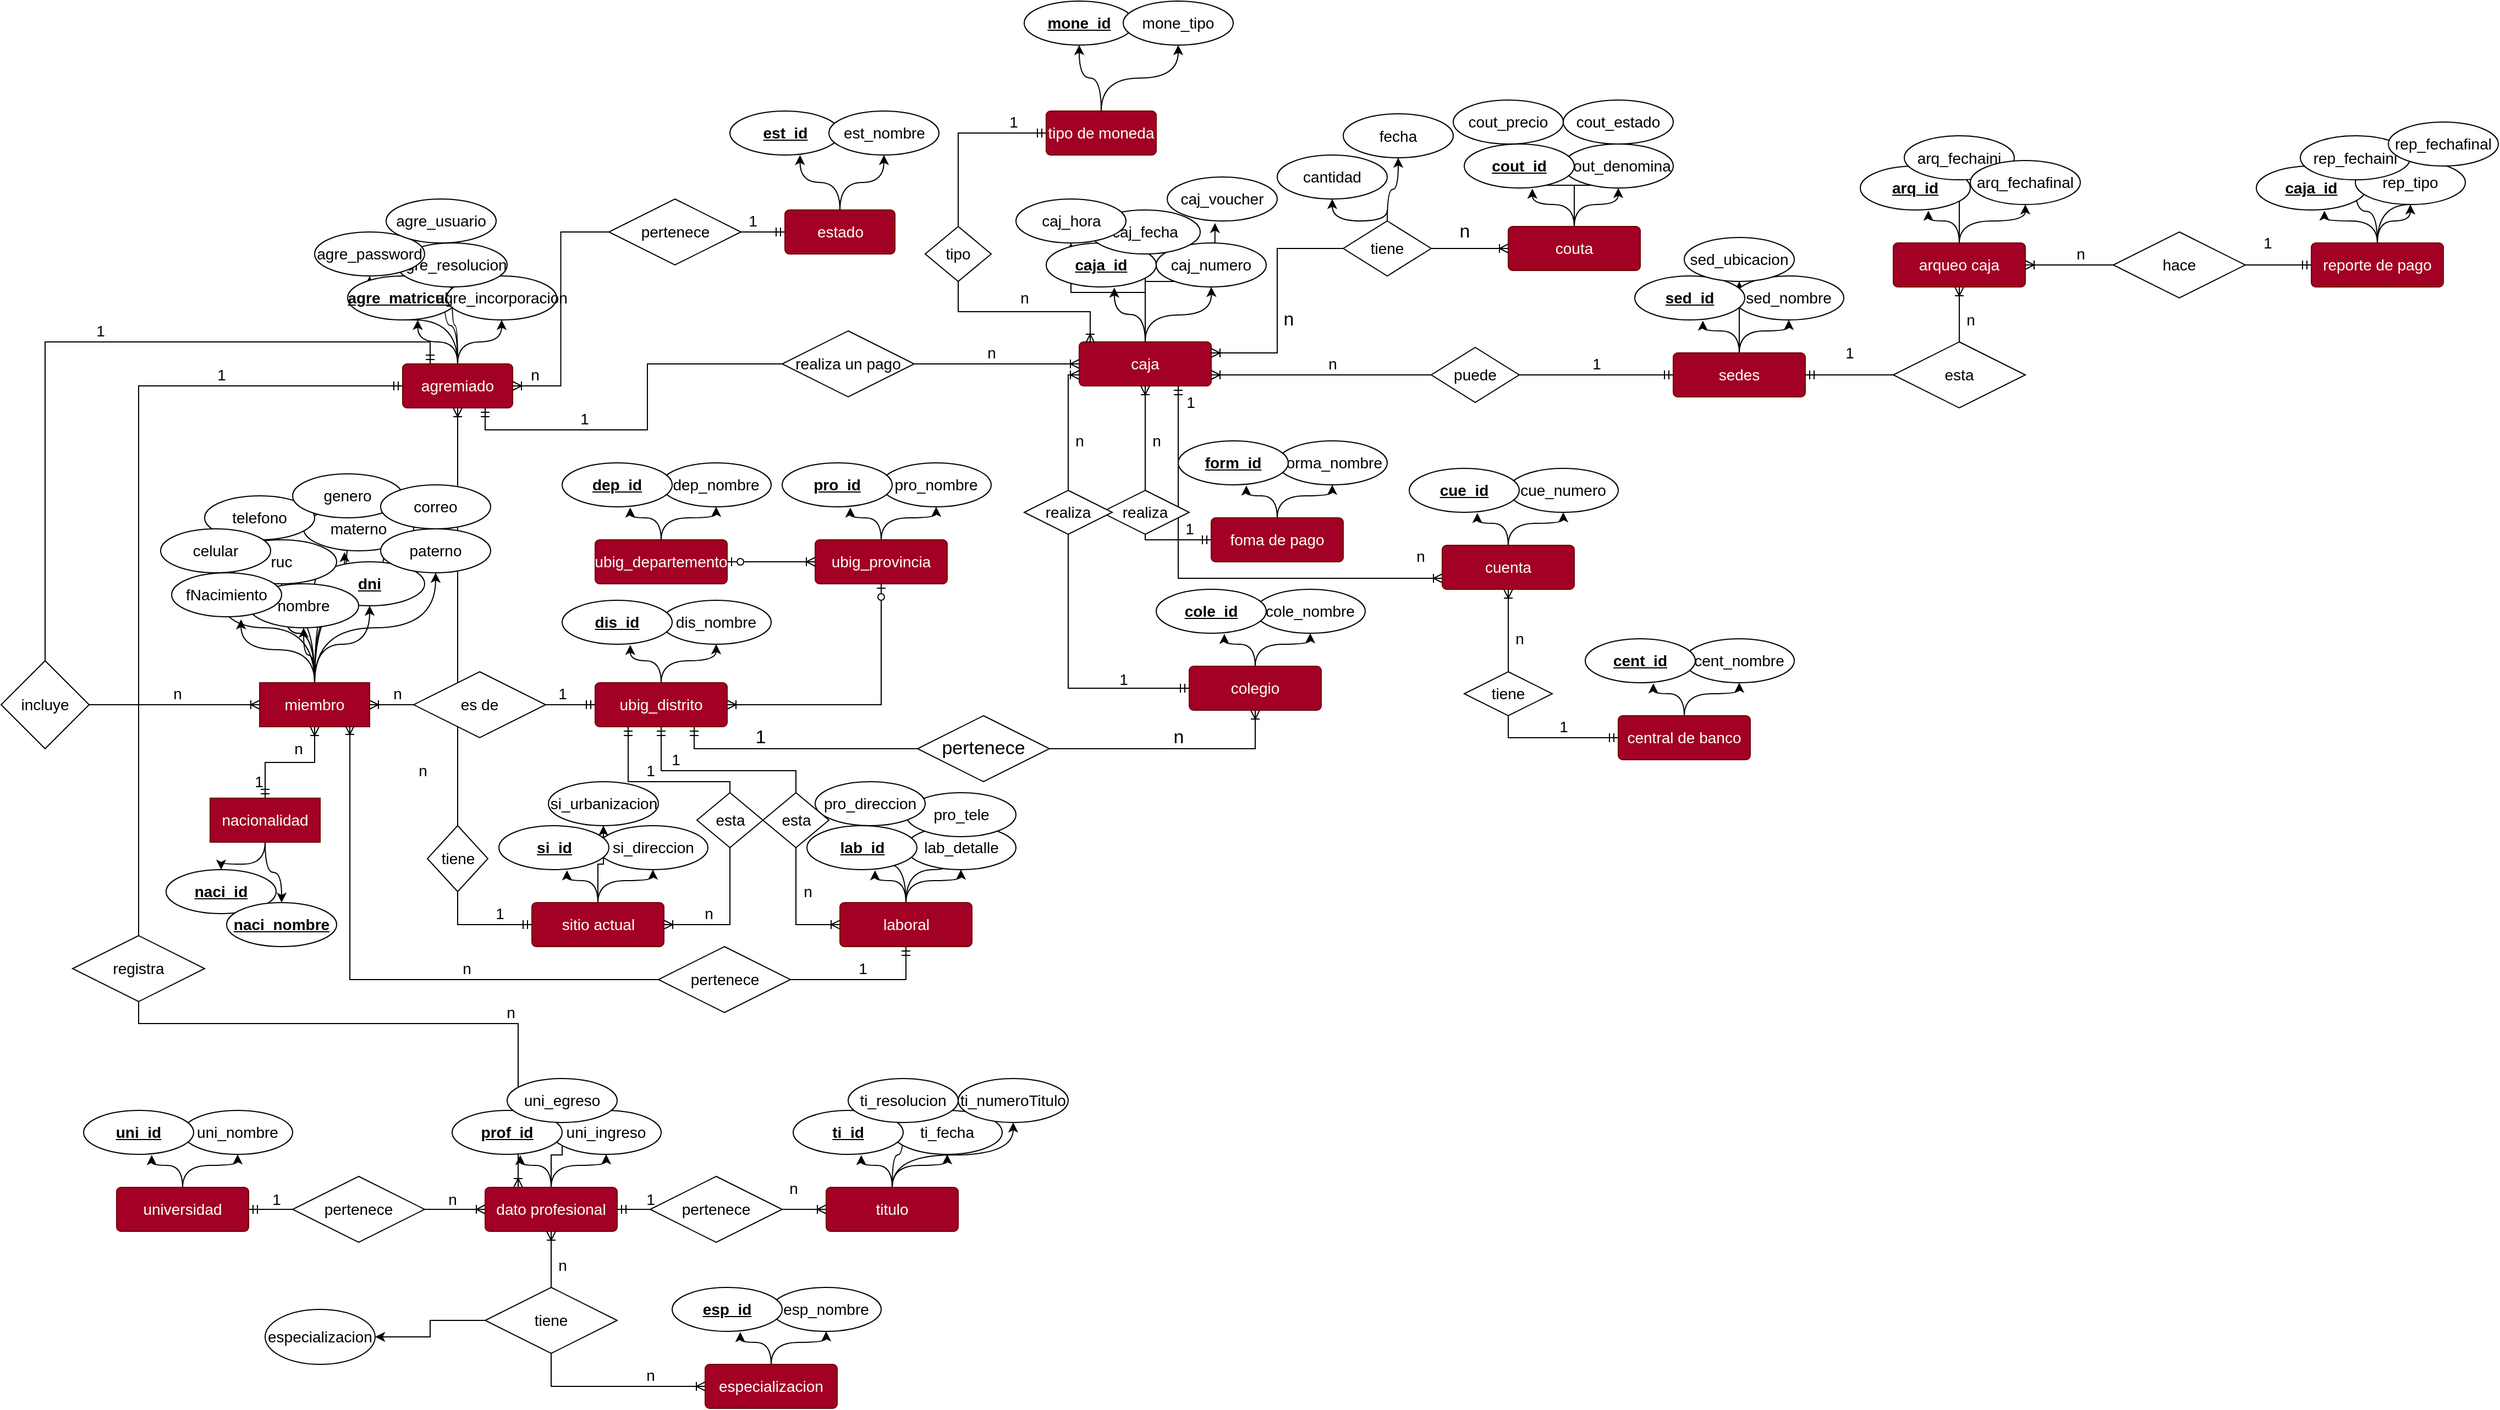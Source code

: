 <mxfile version="13.6.2" type="github">
  <diagram id="TkFhCfiameQCy9AZxE5S" name="Page-1">
    <mxGraphModel dx="864" dy="482" grid="1" gridSize="10" guides="1" tooltips="1" connect="1" arrows="1" fold="1" page="1" pageScale="1" pageWidth="2336" pageHeight="1654" math="0" shadow="0">
      <root>
        <mxCell id="0" />
        <mxCell id="1" parent="0" />
        <mxCell id="nq9fMI-_b_Ov7HE07HDS-69" style="edgeStyle=orthogonalEdgeStyle;rounded=0;orthogonalLoop=1;jettySize=auto;html=1;entryX=0.5;entryY=1;entryDx=0;entryDy=0;startArrow=none;startFill=0;endArrow=ERoneToMany;endFill=0;exitX=0.5;exitY=0;exitDx=0;exitDy=0;fontSize=14;" parent="1" source="BSOJ2FzLmBQu7ZXfA576-181" target="BSOJ2FzLmBQu7ZXfA576-35" edge="1">
          <mxGeometry relative="1" as="geometry" />
        </mxCell>
        <mxCell id="BSOJ2FzLmBQu7ZXfA576-209" style="edgeStyle=orthogonalEdgeStyle;rounded=0;orthogonalLoop=1;jettySize=auto;html=1;startArrow=ERoneToMany;startFill=0;endArrow=none;endFill=0;exitX=0.25;exitY=0;exitDx=0;exitDy=0;entryX=0.5;entryY=1;entryDx=0;entryDy=0;fontSize=14;" edge="1" parent="1" source="BSOJ2FzLmBQu7ZXfA576-57" target="BSOJ2FzLmBQu7ZXfA576-208">
          <mxGeometry relative="1" as="geometry">
            <mxPoint x="510" y="1299" as="sourcePoint" />
            <mxPoint x="286" y="1140" as="targetPoint" />
            <Array as="points">
              <mxPoint x="510" y="1150" />
              <mxPoint x="165" y="1150" />
            </Array>
          </mxGeometry>
        </mxCell>
        <mxCell id="BSOJ2FzLmBQu7ZXfA576-81" style="edgeStyle=orthogonalEdgeStyle;rounded=0;orthogonalLoop=1;jettySize=auto;html=1;entryX=0;entryY=0.5;entryDx=0;entryDy=0;startArrow=none;startFill=0;endArrow=ERmandOne;endFill=0;exitX=0.5;exitY=0;exitDx=0;exitDy=0;fontSize=14;" edge="1" parent="1" source="BSOJ2FzLmBQu7ZXfA576-208" target="BSOJ2FzLmBQu7ZXfA576-35">
          <mxGeometry relative="1" as="geometry">
            <Array as="points">
              <mxPoint x="165" y="570" />
            </Array>
          </mxGeometry>
        </mxCell>
        <mxCell id="nq9fMI-_b_Ov7HE07HDS-4" style="edgeStyle=orthogonalEdgeStyle;curved=1;rounded=0;orthogonalLoop=1;jettySize=auto;html=1;fontSize=14;" parent="1" source="nq9fMI-_b_Ov7HE07HDS-1" target="nq9fMI-_b_Ov7HE07HDS-3" edge="1">
          <mxGeometry relative="1" as="geometry" />
        </mxCell>
        <mxCell id="nq9fMI-_b_Ov7HE07HDS-6" style="edgeStyle=orthogonalEdgeStyle;curved=1;rounded=0;orthogonalLoop=1;jettySize=auto;html=1;fontSize=14;" parent="1" source="nq9fMI-_b_Ov7HE07HDS-1" target="nq9fMI-_b_Ov7HE07HDS-5" edge="1">
          <mxGeometry relative="1" as="geometry" />
        </mxCell>
        <mxCell id="nq9fMI-_b_Ov7HE07HDS-17" style="edgeStyle=orthogonalEdgeStyle;curved=1;rounded=0;orthogonalLoop=1;jettySize=auto;html=1;entryX=0.5;entryY=1;entryDx=0;entryDy=0;fontSize=14;" parent="1" source="nq9fMI-_b_Ov7HE07HDS-1" target="nq9fMI-_b_Ov7HE07HDS-13" edge="1">
          <mxGeometry relative="1" as="geometry" />
        </mxCell>
        <mxCell id="nq9fMI-_b_Ov7HE07HDS-18" style="edgeStyle=orthogonalEdgeStyle;curved=1;rounded=0;orthogonalLoop=1;jettySize=auto;html=1;fontSize=14;" parent="1" source="nq9fMI-_b_Ov7HE07HDS-1" target="nq9fMI-_b_Ov7HE07HDS-5" edge="1">
          <mxGeometry relative="1" as="geometry" />
        </mxCell>
        <mxCell id="nq9fMI-_b_Ov7HE07HDS-19" style="edgeStyle=orthogonalEdgeStyle;curved=1;rounded=0;orthogonalLoop=1;jettySize=auto;html=1;entryX=0.372;entryY=1.031;entryDx=0;entryDy=0;entryPerimeter=0;fontSize=14;" parent="1" source="nq9fMI-_b_Ov7HE07HDS-1" target="nq9fMI-_b_Ov7HE07HDS-7" edge="1">
          <mxGeometry relative="1" as="geometry" />
        </mxCell>
        <mxCell id="nq9fMI-_b_Ov7HE07HDS-20" style="edgeStyle=orthogonalEdgeStyle;curved=1;rounded=0;orthogonalLoop=1;jettySize=auto;html=1;fontSize=14;" parent="1" source="nq9fMI-_b_Ov7HE07HDS-1" target="nq9fMI-_b_Ov7HE07HDS-9" edge="1">
          <mxGeometry relative="1" as="geometry" />
        </mxCell>
        <mxCell id="nq9fMI-_b_Ov7HE07HDS-21" style="edgeStyle=orthogonalEdgeStyle;curved=1;rounded=0;orthogonalLoop=1;jettySize=auto;html=1;entryX=0.631;entryY=1.06;entryDx=0;entryDy=0;entryPerimeter=0;fontSize=14;" parent="1" source="nq9fMI-_b_Ov7HE07HDS-1" target="nq9fMI-_b_Ov7HE07HDS-11" edge="1">
          <mxGeometry relative="1" as="geometry" />
        </mxCell>
        <mxCell id="nq9fMI-_b_Ov7HE07HDS-22" style="edgeStyle=orthogonalEdgeStyle;curved=1;rounded=0;orthogonalLoop=1;jettySize=auto;html=1;fontSize=14;" parent="1" source="nq9fMI-_b_Ov7HE07HDS-1" target="nq9fMI-_b_Ov7HE07HDS-10" edge="1">
          <mxGeometry relative="1" as="geometry" />
        </mxCell>
        <mxCell id="nq9fMI-_b_Ov7HE07HDS-23" style="edgeStyle=orthogonalEdgeStyle;curved=1;rounded=0;orthogonalLoop=1;jettySize=auto;html=1;fontSize=14;" parent="1" source="nq9fMI-_b_Ov7HE07HDS-1" target="nq9fMI-_b_Ov7HE07HDS-8" edge="1">
          <mxGeometry relative="1" as="geometry" />
        </mxCell>
        <mxCell id="nq9fMI-_b_Ov7HE07HDS-24" style="edgeStyle=orthogonalEdgeStyle;curved=1;rounded=0;orthogonalLoop=1;jettySize=auto;html=1;entryX=1;entryY=1;entryDx=0;entryDy=0;fontSize=14;" parent="1" source="nq9fMI-_b_Ov7HE07HDS-1" target="nq9fMI-_b_Ov7HE07HDS-9" edge="1">
          <mxGeometry relative="1" as="geometry" />
        </mxCell>
        <mxCell id="nq9fMI-_b_Ov7HE07HDS-25" style="edgeStyle=orthogonalEdgeStyle;curved=1;rounded=0;orthogonalLoop=1;jettySize=auto;html=1;exitX=0.5;exitY=0;exitDx=0;exitDy=0;fontSize=14;" parent="1" source="nq9fMI-_b_Ov7HE07HDS-1" target="nq9fMI-_b_Ov7HE07HDS-12" edge="1">
          <mxGeometry relative="1" as="geometry" />
        </mxCell>
        <mxCell id="BSOJ2FzLmBQu7ZXfA576-219" value="" style="edgeStyle=orthogonalEdgeStyle;rounded=0;orthogonalLoop=1;jettySize=auto;html=1;startArrow=ERoneToMany;startFill=0;endArrow=none;endFill=0;fontSize=14;" edge="1" parent="1" source="nq9fMI-_b_Ov7HE07HDS-1" target="BSOJ2FzLmBQu7ZXfA576-218">
          <mxGeometry relative="1" as="geometry" />
        </mxCell>
        <mxCell id="BSOJ2FzLmBQu7ZXfA576-224" style="edgeStyle=orthogonalEdgeStyle;rounded=0;orthogonalLoop=1;jettySize=auto;html=1;startArrow=ERoneToMany;startFill=0;endArrow=ERmandOne;endFill=0;entryX=0.5;entryY=0;entryDx=0;entryDy=0;fontSize=14;" edge="1" parent="1" source="nq9fMI-_b_Ov7HE07HDS-1" target="BSOJ2FzLmBQu7ZXfA576-225">
          <mxGeometry relative="1" as="geometry">
            <mxPoint x="310" y="920" as="targetPoint" />
          </mxGeometry>
        </mxCell>
        <mxCell id="nq9fMI-_b_Ov7HE07HDS-1" value="miembro" style="whiteSpace=wrap;html=1;align=center;fillColor=#a20025;strokeColor=#6F0000;fontColor=#ffffff;fontSize=14;" parent="1" vertex="1">
          <mxGeometry x="275" y="840" width="100" height="40" as="geometry" />
        </mxCell>
        <mxCell id="nq9fMI-_b_Ov7HE07HDS-3" value="&lt;b style=&quot;font-size: 14px;&quot;&gt;&lt;u style=&quot;font-size: 14px;&quot;&gt;dni&lt;/u&gt;&lt;/b&gt;" style="ellipse;whiteSpace=wrap;html=1;align=center;fontSize=14;" parent="1" vertex="1">
          <mxGeometry x="325" y="730" width="100" height="40" as="geometry" />
        </mxCell>
        <mxCell id="nq9fMI-_b_Ov7HE07HDS-7" value="materno" style="ellipse;whiteSpace=wrap;html=1;align=center;fontSize=14;" parent="1" vertex="1">
          <mxGeometry x="315" y="680" width="100" height="40" as="geometry" />
        </mxCell>
        <mxCell id="nq9fMI-_b_Ov7HE07HDS-8" value="telefono" style="ellipse;whiteSpace=wrap;html=1;align=center;fontSize=14;" parent="1" vertex="1">
          <mxGeometry x="225" y="670" width="100" height="40" as="geometry" />
        </mxCell>
        <mxCell id="nq9fMI-_b_Ov7HE07HDS-9" value="genero" style="ellipse;whiteSpace=wrap;html=1;align=center;fontSize=14;" parent="1" vertex="1">
          <mxGeometry x="305" y="650" width="100" height="40" as="geometry" />
        </mxCell>
        <mxCell id="nq9fMI-_b_Ov7HE07HDS-5" value="ruc" style="ellipse;whiteSpace=wrap;html=1;align=center;fontSize=14;" parent="1" vertex="1">
          <mxGeometry x="245" y="710" width="100" height="40" as="geometry" />
        </mxCell>
        <mxCell id="nq9fMI-_b_Ov7HE07HDS-12" value="paterno" style="ellipse;whiteSpace=wrap;html=1;align=center;fontSize=14;" parent="1" vertex="1">
          <mxGeometry x="385" y="700" width="100" height="40" as="geometry" />
        </mxCell>
        <mxCell id="nq9fMI-_b_Ov7HE07HDS-13" value="nombre" style="ellipse;whiteSpace=wrap;html=1;align=center;fontSize=14;" parent="1" vertex="1">
          <mxGeometry x="265" y="750" width="100" height="40" as="geometry" />
        </mxCell>
        <mxCell id="nq9fMI-_b_Ov7HE07HDS-11" value="fNacimiento" style="ellipse;whiteSpace=wrap;html=1;align=center;fontSize=14;" parent="1" vertex="1">
          <mxGeometry x="195" y="740" width="100" height="40" as="geometry" />
        </mxCell>
        <mxCell id="nq9fMI-_b_Ov7HE07HDS-10" value="celular" style="ellipse;whiteSpace=wrap;html=1;align=center;fontSize=14;" parent="1" vertex="1">
          <mxGeometry x="185" y="700" width="100" height="40" as="geometry" />
        </mxCell>
        <mxCell id="nq9fMI-_b_Ov7HE07HDS-15" value="correo" style="ellipse;whiteSpace=wrap;html=1;align=center;fontSize=14;" parent="1" vertex="1">
          <mxGeometry x="385" y="660" width="100" height="40" as="geometry" />
        </mxCell>
        <mxCell id="nq9fMI-_b_Ov7HE07HDS-29" style="edgeStyle=orthogonalEdgeStyle;curved=1;rounded=0;orthogonalLoop=1;jettySize=auto;html=1;fontSize=14;" parent="1" source="nq9fMI-_b_Ov7HE07HDS-26" target="nq9fMI-_b_Ov7HE07HDS-27" edge="1">
          <mxGeometry relative="1" as="geometry" />
        </mxCell>
        <mxCell id="nq9fMI-_b_Ov7HE07HDS-30" style="edgeStyle=orthogonalEdgeStyle;curved=1;rounded=0;orthogonalLoop=1;jettySize=auto;html=1;entryX=0.619;entryY=1.016;entryDx=0;entryDy=0;entryPerimeter=0;fontSize=14;" parent="1" source="nq9fMI-_b_Ov7HE07HDS-26" target="nq9fMI-_b_Ov7HE07HDS-28" edge="1">
          <mxGeometry relative="1" as="geometry" />
        </mxCell>
        <mxCell id="nq9fMI-_b_Ov7HE07HDS-26" value="ubig_departemento" style="rounded=1;arcSize=10;whiteSpace=wrap;html=1;align=center;fillColor=#a20025;strokeColor=#6F0000;fontColor=#ffffff;fontSize=14;" parent="1" vertex="1">
          <mxGeometry x="580" y="710" width="120" height="40" as="geometry" />
        </mxCell>
        <mxCell id="nq9fMI-_b_Ov7HE07HDS-27" value="dep_nombre" style="ellipse;whiteSpace=wrap;html=1;align=center;fontSize=14;" parent="1" vertex="1">
          <mxGeometry x="640" y="640" width="100" height="40" as="geometry" />
        </mxCell>
        <mxCell id="nq9fMI-_b_Ov7HE07HDS-28" value="&lt;b style=&quot;font-size: 14px;&quot;&gt;&lt;u style=&quot;font-size: 14px;&quot;&gt;dep_id&lt;/u&gt;&lt;/b&gt;" style="ellipse;whiteSpace=wrap;html=1;align=center;fontSize=14;" parent="1" vertex="1">
          <mxGeometry x="550" y="640" width="100" height="40" as="geometry" />
        </mxCell>
        <mxCell id="nq9fMI-_b_Ov7HE07HDS-31" style="edgeStyle=orthogonalEdgeStyle;curved=1;rounded=0;orthogonalLoop=1;jettySize=auto;html=1;fontSize=14;" parent="1" source="nq9fMI-_b_Ov7HE07HDS-33" target="nq9fMI-_b_Ov7HE07HDS-34" edge="1">
          <mxGeometry relative="1" as="geometry" />
        </mxCell>
        <mxCell id="nq9fMI-_b_Ov7HE07HDS-32" style="edgeStyle=orthogonalEdgeStyle;curved=1;rounded=0;orthogonalLoop=1;jettySize=auto;html=1;entryX=0.619;entryY=1.016;entryDx=0;entryDy=0;entryPerimeter=0;fontSize=14;" parent="1" source="nq9fMI-_b_Ov7HE07HDS-33" target="nq9fMI-_b_Ov7HE07HDS-35" edge="1">
          <mxGeometry relative="1" as="geometry" />
        </mxCell>
        <mxCell id="nq9fMI-_b_Ov7HE07HDS-57" style="edgeStyle=orthogonalEdgeStyle;rounded=0;orthogonalLoop=1;jettySize=auto;html=1;entryX=1;entryY=0.5;entryDx=0;entryDy=0;startArrow=ERzeroToOne;startFill=1;endArrow=ERoneToMany;endFill=0;exitX=0.5;exitY=1;exitDx=0;exitDy=0;fontSize=14;" parent="1" source="nq9fMI-_b_Ov7HE07HDS-33" target="nq9fMI-_b_Ov7HE07HDS-38" edge="1">
          <mxGeometry relative="1" as="geometry" />
        </mxCell>
        <mxCell id="nq9fMI-_b_Ov7HE07HDS-33" value="ubig_provincia" style="rounded=1;arcSize=10;whiteSpace=wrap;html=1;align=center;fillColor=#a20025;strokeColor=#6F0000;fontColor=#ffffff;fontSize=14;" parent="1" vertex="1">
          <mxGeometry x="780" y="710" width="120" height="40" as="geometry" />
        </mxCell>
        <mxCell id="nq9fMI-_b_Ov7HE07HDS-34" value="pro_nombre" style="ellipse;whiteSpace=wrap;html=1;align=center;fontSize=14;" parent="1" vertex="1">
          <mxGeometry x="840" y="640" width="100" height="40" as="geometry" />
        </mxCell>
        <mxCell id="nq9fMI-_b_Ov7HE07HDS-35" value="&lt;b style=&quot;font-size: 14px;&quot;&gt;&lt;u style=&quot;font-size: 14px;&quot;&gt;pro_id&lt;/u&gt;&lt;/b&gt;" style="ellipse;whiteSpace=wrap;html=1;align=center;fontSize=14;" parent="1" vertex="1">
          <mxGeometry x="750" y="640" width="100" height="40" as="geometry" />
        </mxCell>
        <mxCell id="nq9fMI-_b_Ov7HE07HDS-36" style="edgeStyle=orthogonalEdgeStyle;curved=1;rounded=0;orthogonalLoop=1;jettySize=auto;html=1;fontSize=14;" parent="1" source="nq9fMI-_b_Ov7HE07HDS-38" target="nq9fMI-_b_Ov7HE07HDS-39" edge="1">
          <mxGeometry relative="1" as="geometry" />
        </mxCell>
        <mxCell id="nq9fMI-_b_Ov7HE07HDS-37" style="edgeStyle=orthogonalEdgeStyle;curved=1;rounded=0;orthogonalLoop=1;jettySize=auto;html=1;entryX=0.619;entryY=1.016;entryDx=0;entryDy=0;entryPerimeter=0;fontSize=14;" parent="1" source="nq9fMI-_b_Ov7HE07HDS-38" target="nq9fMI-_b_Ov7HE07HDS-40" edge="1">
          <mxGeometry relative="1" as="geometry" />
        </mxCell>
        <mxCell id="nq9fMI-_b_Ov7HE07HDS-56" style="edgeStyle=orthogonalEdgeStyle;rounded=0;orthogonalLoop=1;jettySize=auto;html=1;exitX=0;exitY=0.5;exitDx=0;exitDy=0;entryX=1;entryY=0.5;entryDx=0;entryDy=0;endArrow=ERzeroToOne;endFill=1;startArrow=ERoneToMany;startFill=0;fontSize=14;" parent="1" source="nq9fMI-_b_Ov7HE07HDS-33" target="nq9fMI-_b_Ov7HE07HDS-26" edge="1">
          <mxGeometry relative="1" as="geometry" />
        </mxCell>
        <mxCell id="nq9fMI-_b_Ov7HE07HDS-77" style="edgeStyle=orthogonalEdgeStyle;rounded=0;orthogonalLoop=1;jettySize=auto;html=1;entryX=0;entryY=0.5;entryDx=0;entryDy=0;startArrow=none;startFill=0;endArrow=ERoneToMany;endFill=0;exitX=0.5;exitY=1;exitDx=0;exitDy=0;fontSize=14;" parent="1" source="BSOJ2FzLmBQu7ZXfA576-173" target="nq9fMI-_b_Ov7HE07HDS-43" edge="1">
          <mxGeometry relative="1" as="geometry" />
        </mxCell>
        <mxCell id="DbwFs761WaLP3-Q7k5Ke-102" style="edgeStyle=orthogonalEdgeStyle;rounded=0;orthogonalLoop=1;jettySize=auto;html=1;exitX=0.75;exitY=1;exitDx=0;exitDy=0;startArrow=ERmandOne;startFill=0;endArrow=ERoneToMany;endFill=0;fontSize=17;entryX=0.5;entryY=1;entryDx=0;entryDy=0;" edge="1" parent="1" source="nq9fMI-_b_Ov7HE07HDS-38" target="DbwFs761WaLP3-Q7k5Ke-64">
          <mxGeometry relative="1" as="geometry" />
        </mxCell>
        <mxCell id="nq9fMI-_b_Ov7HE07HDS-38" value="ubig_distrito" style="rounded=1;arcSize=10;whiteSpace=wrap;html=1;align=center;fillColor=#a20025;strokeColor=#6F0000;fontColor=#ffffff;fontSize=14;" parent="1" vertex="1">
          <mxGeometry x="580" y="840" width="120" height="40" as="geometry" />
        </mxCell>
        <mxCell id="nq9fMI-_b_Ov7HE07HDS-39" value="dis_nombre" style="ellipse;whiteSpace=wrap;html=1;align=center;fontSize=14;" parent="1" vertex="1">
          <mxGeometry x="640" y="765" width="100" height="40" as="geometry" />
        </mxCell>
        <mxCell id="nq9fMI-_b_Ov7HE07HDS-40" value="&lt;b style=&quot;font-size: 14px;&quot;&gt;&lt;u style=&quot;font-size: 14px;&quot;&gt;dis_id&lt;/u&gt;&lt;/b&gt;" style="ellipse;whiteSpace=wrap;html=1;align=center;fontSize=14;" parent="1" vertex="1">
          <mxGeometry x="550" y="765" width="100" height="40" as="geometry" />
        </mxCell>
        <mxCell id="nq9fMI-_b_Ov7HE07HDS-41" style="edgeStyle=orthogonalEdgeStyle;curved=1;rounded=0;orthogonalLoop=1;jettySize=auto;html=1;fontSize=14;" parent="1" source="nq9fMI-_b_Ov7HE07HDS-43" target="nq9fMI-_b_Ov7HE07HDS-44" edge="1">
          <mxGeometry relative="1" as="geometry" />
        </mxCell>
        <mxCell id="nq9fMI-_b_Ov7HE07HDS-42" style="edgeStyle=orthogonalEdgeStyle;curved=1;rounded=0;orthogonalLoop=1;jettySize=auto;html=1;entryX=0.619;entryY=1.016;entryDx=0;entryDy=0;entryPerimeter=0;fontSize=14;" parent="1" source="nq9fMI-_b_Ov7HE07HDS-43" target="nq9fMI-_b_Ov7HE07HDS-45" edge="1">
          <mxGeometry relative="1" as="geometry" />
        </mxCell>
        <mxCell id="DbwFs761WaLP3-Q7k5Ke-100" style="edgeStyle=orthogonalEdgeStyle;curved=1;rounded=0;orthogonalLoop=1;jettySize=auto;html=1;startArrow=none;startFill=0;endArrow=classic;endFill=1;fontSize=17;" edge="1" parent="1" source="nq9fMI-_b_Ov7HE07HDS-43" target="nq9fMI-_b_Ov7HE07HDS-47">
          <mxGeometry relative="1" as="geometry" />
        </mxCell>
        <mxCell id="DbwFs761WaLP3-Q7k5Ke-101" style="edgeStyle=orthogonalEdgeStyle;curved=1;rounded=0;orthogonalLoop=1;jettySize=auto;html=1;entryX=0.5;entryY=1;entryDx=0;entryDy=0;startArrow=none;startFill=0;endArrow=classic;endFill=1;fontSize=17;" edge="1" parent="1" source="nq9fMI-_b_Ov7HE07HDS-43" target="nq9fMI-_b_Ov7HE07HDS-46">
          <mxGeometry relative="1" as="geometry" />
        </mxCell>
        <mxCell id="nq9fMI-_b_Ov7HE07HDS-43" value="laboral" style="rounded=1;arcSize=10;whiteSpace=wrap;html=1;align=center;fillColor=#a20025;strokeColor=#6F0000;fontColor=#ffffff;fontSize=14;" parent="1" vertex="1">
          <mxGeometry x="802.5" y="1040" width="120" height="40" as="geometry" />
        </mxCell>
        <mxCell id="nq9fMI-_b_Ov7HE07HDS-44" value="lab_detalle" style="ellipse;whiteSpace=wrap;html=1;align=center;fontSize=14;" parent="1" vertex="1">
          <mxGeometry x="862.5" y="970" width="100" height="40" as="geometry" />
        </mxCell>
        <mxCell id="nq9fMI-_b_Ov7HE07HDS-45" value="&lt;b style=&quot;font-size: 14px;&quot;&gt;&lt;u style=&quot;font-size: 14px;&quot;&gt;lab_id&lt;/u&gt;&lt;/b&gt;" style="ellipse;whiteSpace=wrap;html=1;align=center;fontSize=14;" parent="1" vertex="1">
          <mxGeometry x="772.5" y="970" width="100" height="40" as="geometry" />
        </mxCell>
        <mxCell id="nq9fMI-_b_Ov7HE07HDS-46" value="pro_tele" style="ellipse;whiteSpace=wrap;html=1;align=center;fontSize=14;" parent="1" vertex="1">
          <mxGeometry x="862.5" y="940" width="100" height="40" as="geometry" />
        </mxCell>
        <mxCell id="nq9fMI-_b_Ov7HE07HDS-47" value="pro_direccion" style="ellipse;whiteSpace=wrap;html=1;align=center;fontSize=14;" parent="1" vertex="1">
          <mxGeometry x="780" y="930" width="100" height="40" as="geometry" />
        </mxCell>
        <mxCell id="nq9fMI-_b_Ov7HE07HDS-63" style="edgeStyle=orthogonalEdgeStyle;curved=1;rounded=0;orthogonalLoop=1;jettySize=auto;html=1;fontSize=14;" parent="1" source="nq9fMI-_b_Ov7HE07HDS-65" target="nq9fMI-_b_Ov7HE07HDS-66" edge="1">
          <mxGeometry relative="1" as="geometry" />
        </mxCell>
        <mxCell id="nq9fMI-_b_Ov7HE07HDS-64" style="edgeStyle=orthogonalEdgeStyle;curved=1;rounded=0;orthogonalLoop=1;jettySize=auto;html=1;entryX=0.619;entryY=1.016;entryDx=0;entryDy=0;entryPerimeter=0;fontSize=14;" parent="1" source="nq9fMI-_b_Ov7HE07HDS-65" target="nq9fMI-_b_Ov7HE07HDS-67" edge="1">
          <mxGeometry relative="1" as="geometry" />
        </mxCell>
        <mxCell id="nq9fMI-_b_Ov7HE07HDS-73" style="edgeStyle=orthogonalEdgeStyle;rounded=0;orthogonalLoop=1;jettySize=auto;html=1;startArrow=none;startFill=0;endArrow=ERmandOne;endFill=0;entryX=0.25;entryY=1;entryDx=0;entryDy=0;fontSize=14;" parent="1" source="BSOJ2FzLmBQu7ZXfA576-177" edge="1" target="nq9fMI-_b_Ov7HE07HDS-38">
          <mxGeometry relative="1" as="geometry">
            <mxPoint x="620" y="875" as="targetPoint" />
            <Array as="points">
              <mxPoint x="703" y="930" />
              <mxPoint x="610" y="930" />
            </Array>
          </mxGeometry>
        </mxCell>
        <mxCell id="nq9fMI-_b_Ov7HE07HDS-76" style="edgeStyle=orthogonalEdgeStyle;rounded=0;orthogonalLoop=1;jettySize=auto;html=1;startArrow=none;startFill=0;endArrow=ERmandOne;endFill=0;entryX=0.5;entryY=1;entryDx=0;entryDy=0;exitX=1;exitY=0.5;exitDx=0;exitDy=0;fontSize=14;" parent="1" source="BSOJ2FzLmBQu7ZXfA576-183" target="nq9fMI-_b_Ov7HE07HDS-43" edge="1">
          <mxGeometry relative="1" as="geometry">
            <mxPoint x="522.5" y="1285.833" as="targetPoint" />
            <Array as="points">
              <mxPoint x="862.5" y="1110" />
            </Array>
          </mxGeometry>
        </mxCell>
        <mxCell id="BSOJ2FzLmBQu7ZXfA576-64" style="edgeStyle=orthogonalEdgeStyle;rounded=0;orthogonalLoop=1;jettySize=auto;html=1;startArrow=none;startFill=0;endArrow=classic;endFill=1;entryX=0.5;entryY=1;entryDx=0;entryDy=0;fontSize=14;" edge="1" parent="1" source="nq9fMI-_b_Ov7HE07HDS-65" target="BSOJ2FzLmBQu7ZXfA576-63">
          <mxGeometry relative="1" as="geometry">
            <mxPoint x="587.5" y="980" as="targetPoint" />
          </mxGeometry>
        </mxCell>
        <mxCell id="nq9fMI-_b_Ov7HE07HDS-65" value="sitio actual" style="rounded=1;arcSize=10;whiteSpace=wrap;html=1;align=center;fillColor=#a20025;strokeColor=#6F0000;fontColor=#ffffff;fontSize=14;" parent="1" vertex="1">
          <mxGeometry x="522.5" y="1040" width="120" height="40" as="geometry" />
        </mxCell>
        <mxCell id="nq9fMI-_b_Ov7HE07HDS-66" value="si_direccion" style="ellipse;whiteSpace=wrap;html=1;align=center;fontSize=14;" parent="1" vertex="1">
          <mxGeometry x="582.5" y="970" width="100" height="40" as="geometry" />
        </mxCell>
        <mxCell id="nq9fMI-_b_Ov7HE07HDS-67" value="&lt;b style=&quot;font-size: 14px;&quot;&gt;&lt;u style=&quot;font-size: 14px;&quot;&gt;si_id&lt;/u&gt;&lt;/b&gt;" style="ellipse;whiteSpace=wrap;html=1;align=center;fontSize=14;" parent="1" vertex="1">
          <mxGeometry x="492.5" y="970" width="100" height="40" as="geometry" />
        </mxCell>
        <mxCell id="BSOJ2FzLmBQu7ZXfA576-33" style="edgeStyle=orthogonalEdgeStyle;rounded=0;orthogonalLoop=1;jettySize=auto;html=1;entryX=0.5;entryY=1;entryDx=0;entryDy=0;startArrow=none;startFill=0;endArrow=classic;endFill=1;curved=1;fontSize=14;" edge="1" parent="1" source="BSOJ2FzLmBQu7ZXfA576-35" target="BSOJ2FzLmBQu7ZXfA576-37">
          <mxGeometry relative="1" as="geometry" />
        </mxCell>
        <mxCell id="BSOJ2FzLmBQu7ZXfA576-34" style="edgeStyle=orthogonalEdgeStyle;curved=1;rounded=0;orthogonalLoop=1;jettySize=auto;html=1;entryX=0.637;entryY=1.001;entryDx=0;entryDy=0;entryPerimeter=0;startArrow=none;startFill=0;endArrow=classic;endFill=1;fontSize=14;" edge="1" parent="1" source="BSOJ2FzLmBQu7ZXfA576-35" target="BSOJ2FzLmBQu7ZXfA576-36">
          <mxGeometry relative="1" as="geometry" />
        </mxCell>
        <mxCell id="BSOJ2FzLmBQu7ZXfA576-39" style="edgeStyle=orthogonalEdgeStyle;rounded=0;orthogonalLoop=1;jettySize=auto;html=1;startArrow=none;startFill=0;endArrow=classic;endFill=1;fontSize=14;curved=1;" edge="1" parent="1" source="BSOJ2FzLmBQu7ZXfA576-35" target="BSOJ2FzLmBQu7ZXfA576-38">
          <mxGeometry relative="1" as="geometry" />
        </mxCell>
        <mxCell id="BSOJ2FzLmBQu7ZXfA576-48" style="edgeStyle=orthogonalEdgeStyle;rounded=0;orthogonalLoop=1;jettySize=auto;html=1;entryX=0;entryY=0.5;entryDx=0;entryDy=0;startArrow=none;startFill=0;endArrow=ERmandOne;endFill=0;exitX=1;exitY=0.5;exitDx=0;exitDy=0;fontSize=14;" edge="1" parent="1" source="BSOJ2FzLmBQu7ZXfA576-212" target="BSOJ2FzLmBQu7ZXfA576-44">
          <mxGeometry relative="1" as="geometry">
            <mxPoint x="712.5" y="430" as="sourcePoint" />
          </mxGeometry>
        </mxCell>
        <mxCell id="DbwFs761WaLP3-Q7k5Ke-3" style="edgeStyle=orthogonalEdgeStyle;rounded=0;orthogonalLoop=1;jettySize=auto;html=1;startArrow=none;startFill=0;endArrow=classic;endFill=1;fontSize=14;curved=1;" edge="1" parent="1" source="BSOJ2FzLmBQu7ZXfA576-35" target="DbwFs761WaLP3-Q7k5Ke-1">
          <mxGeometry relative="1" as="geometry" />
        </mxCell>
        <mxCell id="DbwFs761WaLP3-Q7k5Ke-4" style="edgeStyle=orthogonalEdgeStyle;rounded=0;orthogonalLoop=1;jettySize=auto;html=1;entryX=0.411;entryY=-0.028;entryDx=0;entryDy=0;entryPerimeter=0;startArrow=none;startFill=0;endArrow=classic;endFill=1;fontSize=14;curved=1;" edge="1" parent="1" source="BSOJ2FzLmBQu7ZXfA576-35" target="BSOJ2FzLmBQu7ZXfA576-38">
          <mxGeometry relative="1" as="geometry" />
        </mxCell>
        <mxCell id="DbwFs761WaLP3-Q7k5Ke-13" style="edgeStyle=orthogonalEdgeStyle;rounded=0;orthogonalLoop=1;jettySize=auto;html=1;entryX=0;entryY=0.5;entryDx=0;entryDy=0;startArrow=ERmandOne;startFill=0;endArrow=none;endFill=0;exitX=0.75;exitY=1;exitDx=0;exitDy=0;fontSize=14;" edge="1" parent="1" source="BSOJ2FzLmBQu7ZXfA576-35" target="DbwFs761WaLP3-Q7k5Ke-12">
          <mxGeometry relative="1" as="geometry" />
        </mxCell>
        <mxCell id="BSOJ2FzLmBQu7ZXfA576-35" value="agremiado" style="rounded=1;arcSize=10;whiteSpace=wrap;html=1;align=center;fillColor=#a20025;strokeColor=#6F0000;fontColor=#ffffff;fontSize=14;" vertex="1" parent="1">
          <mxGeometry x="405" y="550" width="100" height="40" as="geometry" />
        </mxCell>
        <mxCell id="BSOJ2FzLmBQu7ZXfA576-36" value="&lt;b style=&quot;font-size: 14px;&quot;&gt;&lt;u style=&quot;font-size: 14px;&quot;&gt;agre_matricula&lt;/u&gt;&lt;/b&gt;" style="ellipse;whiteSpace=wrap;html=1;align=center;fontSize=14;" vertex="1" parent="1">
          <mxGeometry x="355" y="470" width="100" height="40" as="geometry" />
        </mxCell>
        <mxCell id="BSOJ2FzLmBQu7ZXfA576-37" value="&lt;font style=&quot;font-size: 14px;&quot;&gt;agre_incorporacion&lt;/font&gt;" style="ellipse;whiteSpace=wrap;html=1;align=center;fontSize=14;" vertex="1" parent="1">
          <mxGeometry x="445" y="470" width="100" height="40" as="geometry" />
        </mxCell>
        <mxCell id="BSOJ2FzLmBQu7ZXfA576-38" value="&lt;font style=&quot;font-size: 14px;&quot;&gt;agre_resolucion&lt;/font&gt;" style="ellipse;whiteSpace=wrap;html=1;align=center;fontSize=14;" vertex="1" parent="1">
          <mxGeometry x="400" y="440" width="100" height="40" as="geometry" />
        </mxCell>
        <mxCell id="BSOJ2FzLmBQu7ZXfA576-42" style="edgeStyle=orthogonalEdgeStyle;curved=1;rounded=0;orthogonalLoop=1;jettySize=auto;html=1;entryX=0.637;entryY=1.001;entryDx=0;entryDy=0;entryPerimeter=0;startArrow=none;startFill=0;endArrow=classic;endFill=1;fontSize=14;" edge="1" parent="1" source="BSOJ2FzLmBQu7ZXfA576-44" target="BSOJ2FzLmBQu7ZXfA576-45">
          <mxGeometry relative="1" as="geometry" />
        </mxCell>
        <mxCell id="BSOJ2FzLmBQu7ZXfA576-43" style="edgeStyle=orthogonalEdgeStyle;rounded=0;orthogonalLoop=1;jettySize=auto;html=1;startArrow=none;startFill=0;endArrow=classic;endFill=1;fontSize=14;curved=1;" edge="1" parent="1" source="BSOJ2FzLmBQu7ZXfA576-44" target="BSOJ2FzLmBQu7ZXfA576-47">
          <mxGeometry relative="1" as="geometry" />
        </mxCell>
        <mxCell id="BSOJ2FzLmBQu7ZXfA576-44" value="estado" style="rounded=1;arcSize=10;whiteSpace=wrap;html=1;align=center;fillColor=#a20025;strokeColor=#6F0000;fontColor=#ffffff;fontSize=14;" vertex="1" parent="1">
          <mxGeometry x="752.5" y="410" width="100" height="40" as="geometry" />
        </mxCell>
        <mxCell id="BSOJ2FzLmBQu7ZXfA576-45" value="&lt;b style=&quot;font-size: 14px;&quot;&gt;&lt;u style=&quot;font-size: 14px;&quot;&gt;est_id&lt;/u&gt;&lt;/b&gt;" style="ellipse;whiteSpace=wrap;html=1;align=center;fontSize=14;" vertex="1" parent="1">
          <mxGeometry x="702.5" y="320" width="100" height="40" as="geometry" />
        </mxCell>
        <mxCell id="BSOJ2FzLmBQu7ZXfA576-47" value="&lt;font style=&quot;font-size: 14px;&quot;&gt;est_nombre&lt;/font&gt;" style="ellipse;whiteSpace=wrap;html=1;align=center;fontSize=14;" vertex="1" parent="1">
          <mxGeometry x="792.5" y="320" width="100" height="40" as="geometry" />
        </mxCell>
        <mxCell id="BSOJ2FzLmBQu7ZXfA576-50" style="edgeStyle=orthogonalEdgeStyle;curved=1;rounded=0;orthogonalLoop=1;jettySize=auto;html=1;fontSize=14;" edge="1" parent="1" source="BSOJ2FzLmBQu7ZXfA576-52" target="BSOJ2FzLmBQu7ZXfA576-53">
          <mxGeometry relative="1" as="geometry" />
        </mxCell>
        <mxCell id="BSOJ2FzLmBQu7ZXfA576-51" style="edgeStyle=orthogonalEdgeStyle;curved=1;rounded=0;orthogonalLoop=1;jettySize=auto;html=1;entryX=0.619;entryY=1.016;entryDx=0;entryDy=0;entryPerimeter=0;fontSize=14;" edge="1" parent="1" source="BSOJ2FzLmBQu7ZXfA576-52" target="BSOJ2FzLmBQu7ZXfA576-54">
          <mxGeometry relative="1" as="geometry" />
        </mxCell>
        <mxCell id="BSOJ2FzLmBQu7ZXfA576-62" style="edgeStyle=orthogonalEdgeStyle;rounded=0;orthogonalLoop=1;jettySize=auto;html=1;entryX=0;entryY=0.5;entryDx=0;entryDy=0;startArrow=ERmandOne;startFill=0;endArrow=ERoneToMany;endFill=0;fontSize=14;" edge="1" parent="1" source="BSOJ2FzLmBQu7ZXfA576-52" target="BSOJ2FzLmBQu7ZXfA576-57">
          <mxGeometry relative="1" as="geometry" />
        </mxCell>
        <mxCell id="BSOJ2FzLmBQu7ZXfA576-52" value="universidad" style="rounded=1;arcSize=10;whiteSpace=wrap;html=1;align=center;fillColor=#a20025;strokeColor=#6F0000;fontColor=#ffffff;fontSize=14;" vertex="1" parent="1">
          <mxGeometry x="145" y="1299" width="120" height="40" as="geometry" />
        </mxCell>
        <mxCell id="BSOJ2FzLmBQu7ZXfA576-53" value="uni_nombre" style="ellipse;whiteSpace=wrap;html=1;align=center;fontSize=14;" vertex="1" parent="1">
          <mxGeometry x="205" y="1229" width="100" height="40" as="geometry" />
        </mxCell>
        <mxCell id="BSOJ2FzLmBQu7ZXfA576-54" value="&lt;b style=&quot;font-size: 14px;&quot;&gt;&lt;u style=&quot;font-size: 14px;&quot;&gt;uni_id&lt;/u&gt;&lt;/b&gt;" style="ellipse;whiteSpace=wrap;html=1;align=center;fontSize=14;" vertex="1" parent="1">
          <mxGeometry x="115" y="1229" width="100" height="40" as="geometry" />
        </mxCell>
        <mxCell id="BSOJ2FzLmBQu7ZXfA576-55" style="edgeStyle=orthogonalEdgeStyle;curved=1;rounded=0;orthogonalLoop=1;jettySize=auto;html=1;fontSize=14;" edge="1" parent="1" source="BSOJ2FzLmBQu7ZXfA576-57" target="BSOJ2FzLmBQu7ZXfA576-58">
          <mxGeometry relative="1" as="geometry" />
        </mxCell>
        <mxCell id="BSOJ2FzLmBQu7ZXfA576-56" style="edgeStyle=orthogonalEdgeStyle;curved=1;rounded=0;orthogonalLoop=1;jettySize=auto;html=1;entryX=0.619;entryY=1.016;entryDx=0;entryDy=0;entryPerimeter=0;fontSize=14;" edge="1" parent="1" source="BSOJ2FzLmBQu7ZXfA576-57" target="BSOJ2FzLmBQu7ZXfA576-59">
          <mxGeometry relative="1" as="geometry" />
        </mxCell>
        <mxCell id="BSOJ2FzLmBQu7ZXfA576-61" style="edgeStyle=orthogonalEdgeStyle;rounded=0;orthogonalLoop=1;jettySize=auto;html=1;startArrow=none;startFill=0;endArrow=classic;endFill=1;fontSize=14;" edge="1" parent="1" source="BSOJ2FzLmBQu7ZXfA576-57" target="BSOJ2FzLmBQu7ZXfA576-60">
          <mxGeometry relative="1" as="geometry" />
        </mxCell>
        <mxCell id="BSOJ2FzLmBQu7ZXfA576-77" style="edgeStyle=orthogonalEdgeStyle;rounded=0;orthogonalLoop=1;jettySize=auto;html=1;entryX=0;entryY=0.5;entryDx=0;entryDy=0;startArrow=none;startFill=0;endArrow=ERoneToMany;endFill=0;fontSize=14;" edge="1" parent="1" source="BSOJ2FzLmBQu7ZXfA576-194" target="BSOJ2FzLmBQu7ZXfA576-73">
          <mxGeometry relative="1" as="geometry" />
        </mxCell>
        <mxCell id="BSOJ2FzLmBQu7ZXfA576-57" value="dato profesional" style="rounded=1;arcSize=10;whiteSpace=wrap;html=1;align=center;fillColor=#a20025;strokeColor=#6F0000;fontColor=#ffffff;fontSize=14;" vertex="1" parent="1">
          <mxGeometry x="480" y="1299" width="120" height="40" as="geometry" />
        </mxCell>
        <mxCell id="BSOJ2FzLmBQu7ZXfA576-58" value="uni_ingreso" style="ellipse;whiteSpace=wrap;html=1;align=center;fontSize=14;" vertex="1" parent="1">
          <mxGeometry x="540" y="1229" width="100" height="40" as="geometry" />
        </mxCell>
        <mxCell id="BSOJ2FzLmBQu7ZXfA576-59" value="&lt;b style=&quot;font-size: 14px;&quot;&gt;&lt;u style=&quot;font-size: 14px;&quot;&gt;prof_id&lt;/u&gt;&lt;/b&gt;" style="ellipse;whiteSpace=wrap;html=1;align=center;fontSize=14;" vertex="1" parent="1">
          <mxGeometry x="450" y="1229" width="100" height="40" as="geometry" />
        </mxCell>
        <mxCell id="BSOJ2FzLmBQu7ZXfA576-60" value="uni_egreso" style="ellipse;whiteSpace=wrap;html=1;align=center;fontSize=14;" vertex="1" parent="1">
          <mxGeometry x="500" y="1200" width="100" height="40" as="geometry" />
        </mxCell>
        <mxCell id="BSOJ2FzLmBQu7ZXfA576-63" value="si_urbanizacion" style="ellipse;whiteSpace=wrap;html=1;align=center;fontSize=14;" vertex="1" parent="1">
          <mxGeometry x="537.5" y="930" width="100" height="40" as="geometry" />
        </mxCell>
        <mxCell id="BSOJ2FzLmBQu7ZXfA576-65" style="edgeStyle=orthogonalEdgeStyle;curved=1;rounded=0;orthogonalLoop=1;jettySize=auto;html=1;entryX=0.5;entryY=1;entryDx=0;entryDy=0;fontSize=14;" edge="1" parent="1" source="BSOJ2FzLmBQu7ZXfA576-67" target="BSOJ2FzLmBQu7ZXfA576-68">
          <mxGeometry relative="1" as="geometry">
            <mxPoint x="790" y="1430" as="targetPoint" />
          </mxGeometry>
        </mxCell>
        <mxCell id="BSOJ2FzLmBQu7ZXfA576-66" style="edgeStyle=orthogonalEdgeStyle;curved=1;rounded=0;orthogonalLoop=1;jettySize=auto;html=1;entryX=0.619;entryY=1.016;entryDx=0;entryDy=0;entryPerimeter=0;fontSize=14;" edge="1" parent="1" source="BSOJ2FzLmBQu7ZXfA576-67" target="BSOJ2FzLmBQu7ZXfA576-69">
          <mxGeometry relative="1" as="geometry" />
        </mxCell>
        <mxCell id="BSOJ2FzLmBQu7ZXfA576-78" style="edgeStyle=orthogonalEdgeStyle;rounded=0;orthogonalLoop=1;jettySize=auto;html=1;entryX=0.5;entryY=1;entryDx=0;entryDy=0;startArrow=ERoneToMany;startFill=0;endArrow=ERoneToMany;endFill=0;fontSize=14;" edge="1" parent="1" source="BSOJ2FzLmBQu7ZXfA576-67" target="BSOJ2FzLmBQu7ZXfA576-57">
          <mxGeometry relative="1" as="geometry" />
        </mxCell>
        <mxCell id="BSOJ2FzLmBQu7ZXfA576-67" value="especializacion" style="rounded=1;arcSize=10;whiteSpace=wrap;html=1;align=center;fillColor=#a20025;strokeColor=#6F0000;fontColor=#ffffff;fontSize=14;" vertex="1" parent="1">
          <mxGeometry x="680" y="1460" width="120" height="40" as="geometry" />
        </mxCell>
        <mxCell id="BSOJ2FzLmBQu7ZXfA576-68" value="esp_nombre" style="ellipse;whiteSpace=wrap;html=1;align=center;fontSize=14;" vertex="1" parent="1">
          <mxGeometry x="740" y="1390" width="100" height="40" as="geometry" />
        </mxCell>
        <mxCell id="BSOJ2FzLmBQu7ZXfA576-69" value="&lt;b style=&quot;font-size: 14px;&quot;&gt;&lt;u style=&quot;font-size: 14px;&quot;&gt;esp_id&lt;/u&gt;&lt;/b&gt;" style="ellipse;whiteSpace=wrap;html=1;align=center;fontSize=14;" vertex="1" parent="1">
          <mxGeometry x="650" y="1390" width="100" height="40" as="geometry" />
        </mxCell>
        <mxCell id="BSOJ2FzLmBQu7ZXfA576-70" style="edgeStyle=orthogonalEdgeStyle;curved=1;rounded=0;orthogonalLoop=1;jettySize=auto;html=1;fontSize=14;" edge="1" parent="1" source="BSOJ2FzLmBQu7ZXfA576-73" target="BSOJ2FzLmBQu7ZXfA576-74">
          <mxGeometry relative="1" as="geometry" />
        </mxCell>
        <mxCell id="BSOJ2FzLmBQu7ZXfA576-71" style="edgeStyle=orthogonalEdgeStyle;curved=1;rounded=0;orthogonalLoop=1;jettySize=auto;html=1;entryX=0.619;entryY=1.016;entryDx=0;entryDy=0;entryPerimeter=0;fontSize=14;" edge="1" parent="1" source="BSOJ2FzLmBQu7ZXfA576-73" target="BSOJ2FzLmBQu7ZXfA576-75">
          <mxGeometry relative="1" as="geometry" />
        </mxCell>
        <mxCell id="BSOJ2FzLmBQu7ZXfA576-72" style="edgeStyle=orthogonalEdgeStyle;rounded=0;orthogonalLoop=1;jettySize=auto;html=1;startArrow=none;startFill=0;endArrow=classic;endFill=1;fontSize=14;curved=1;" edge="1" parent="1" source="BSOJ2FzLmBQu7ZXfA576-73" target="BSOJ2FzLmBQu7ZXfA576-76">
          <mxGeometry relative="1" as="geometry" />
        </mxCell>
        <mxCell id="BSOJ2FzLmBQu7ZXfA576-80" style="edgeStyle=orthogonalEdgeStyle;rounded=0;orthogonalLoop=1;jettySize=auto;html=1;startArrow=none;startFill=0;endArrow=classic;endFill=1;fontSize=14;curved=1;" edge="1" parent="1" source="BSOJ2FzLmBQu7ZXfA576-73" target="BSOJ2FzLmBQu7ZXfA576-79">
          <mxGeometry relative="1" as="geometry" />
        </mxCell>
        <mxCell id="BSOJ2FzLmBQu7ZXfA576-73" value="titulo" style="rounded=1;arcSize=10;whiteSpace=wrap;html=1;align=center;fillColor=#a20025;strokeColor=#6F0000;fontColor=#ffffff;fontSize=14;" vertex="1" parent="1">
          <mxGeometry x="790" y="1299" width="120" height="40" as="geometry" />
        </mxCell>
        <mxCell id="BSOJ2FzLmBQu7ZXfA576-74" value="ti_fecha" style="ellipse;whiteSpace=wrap;html=1;align=center;fontSize=14;" vertex="1" parent="1">
          <mxGeometry x="850" y="1229" width="100" height="40" as="geometry" />
        </mxCell>
        <mxCell id="BSOJ2FzLmBQu7ZXfA576-75" value="&lt;b style=&quot;font-size: 14px;&quot;&gt;&lt;u style=&quot;font-size: 14px;&quot;&gt;ti_id&lt;/u&gt;&lt;/b&gt;" style="ellipse;whiteSpace=wrap;html=1;align=center;fontSize=14;" vertex="1" parent="1">
          <mxGeometry x="760" y="1229" width="100" height="40" as="geometry" />
        </mxCell>
        <mxCell id="BSOJ2FzLmBQu7ZXfA576-76" value="ti_resolucion" style="ellipse;whiteSpace=wrap;html=1;align=center;fontSize=14;" vertex="1" parent="1">
          <mxGeometry x="810" y="1200" width="100" height="40" as="geometry" />
        </mxCell>
        <mxCell id="BSOJ2FzLmBQu7ZXfA576-79" value="ti_numeroTitulo" style="ellipse;whiteSpace=wrap;html=1;align=center;fontSize=14;" vertex="1" parent="1">
          <mxGeometry x="910" y="1200" width="100" height="40" as="geometry" />
        </mxCell>
        <mxCell id="BSOJ2FzLmBQu7ZXfA576-82" style="edgeStyle=orthogonalEdgeStyle;curved=1;rounded=0;orthogonalLoop=1;jettySize=auto;html=1;fontSize=14;" edge="1" parent="1" source="BSOJ2FzLmBQu7ZXfA576-84" target="BSOJ2FzLmBQu7ZXfA576-85">
          <mxGeometry relative="1" as="geometry" />
        </mxCell>
        <mxCell id="BSOJ2FzLmBQu7ZXfA576-83" style="edgeStyle=orthogonalEdgeStyle;curved=1;rounded=0;orthogonalLoop=1;jettySize=auto;html=1;entryX=0.619;entryY=1.016;entryDx=0;entryDy=0;entryPerimeter=0;fontSize=14;" edge="1" parent="1" source="BSOJ2FzLmBQu7ZXfA576-84" target="BSOJ2FzLmBQu7ZXfA576-86">
          <mxGeometry relative="1" as="geometry" />
        </mxCell>
        <mxCell id="BSOJ2FzLmBQu7ZXfA576-84" value="central de banco" style="rounded=1;arcSize=10;whiteSpace=wrap;html=1;align=center;fillColor=#a20025;strokeColor=#6F0000;fontColor=#ffffff;fontSize=14;" vertex="1" parent="1">
          <mxGeometry x="1510" y="870" width="120" height="40" as="geometry" />
        </mxCell>
        <mxCell id="BSOJ2FzLmBQu7ZXfA576-85" value="cent_nombre" style="ellipse;whiteSpace=wrap;html=1;align=center;fontSize=14;" vertex="1" parent="1">
          <mxGeometry x="1570" y="800" width="100" height="40" as="geometry" />
        </mxCell>
        <mxCell id="BSOJ2FzLmBQu7ZXfA576-86" value="&lt;b style=&quot;font-size: 14px;&quot;&gt;&lt;u style=&quot;font-size: 14px;&quot;&gt;cent_id&lt;/u&gt;&lt;/b&gt;" style="ellipse;whiteSpace=wrap;html=1;align=center;fontSize=14;" vertex="1" parent="1">
          <mxGeometry x="1480" y="800" width="100" height="40" as="geometry" />
        </mxCell>
        <mxCell id="BSOJ2FzLmBQu7ZXfA576-91" style="edgeStyle=orthogonalEdgeStyle;curved=1;rounded=0;orthogonalLoop=1;jettySize=auto;html=1;fontSize=14;" edge="1" parent="1" source="BSOJ2FzLmBQu7ZXfA576-93" target="BSOJ2FzLmBQu7ZXfA576-94">
          <mxGeometry relative="1" as="geometry" />
        </mxCell>
        <mxCell id="BSOJ2FzLmBQu7ZXfA576-92" style="edgeStyle=orthogonalEdgeStyle;curved=1;rounded=0;orthogonalLoop=1;jettySize=auto;html=1;entryX=0.619;entryY=1.016;entryDx=0;entryDy=0;entryPerimeter=0;fontSize=14;" edge="1" parent="1" source="BSOJ2FzLmBQu7ZXfA576-93" target="BSOJ2FzLmBQu7ZXfA576-95">
          <mxGeometry relative="1" as="geometry" />
        </mxCell>
        <mxCell id="BSOJ2FzLmBQu7ZXfA576-97" style="edgeStyle=orthogonalEdgeStyle;rounded=0;orthogonalLoop=1;jettySize=auto;html=1;startArrow=none;startFill=0;endArrow=classic;endFill=1;fontSize=14;" edge="1" parent="1" source="BSOJ2FzLmBQu7ZXfA576-93" target="BSOJ2FzLmBQu7ZXfA576-96">
          <mxGeometry relative="1" as="geometry">
            <mxPoint x="1615" y="480.0" as="targetPoint" />
          </mxGeometry>
        </mxCell>
        <mxCell id="BSOJ2FzLmBQu7ZXfA576-93" value="sedes" style="rounded=1;arcSize=10;whiteSpace=wrap;html=1;align=center;fillColor=#a20025;strokeColor=#6F0000;fontColor=#ffffff;fontSize=14;" vertex="1" parent="1">
          <mxGeometry x="1560" y="540" width="120" height="40" as="geometry" />
        </mxCell>
        <mxCell id="BSOJ2FzLmBQu7ZXfA576-94" value="sed_nombre" style="ellipse;whiteSpace=wrap;html=1;align=center;fontSize=14;" vertex="1" parent="1">
          <mxGeometry x="1615" y="470" width="100" height="40" as="geometry" />
        </mxCell>
        <mxCell id="BSOJ2FzLmBQu7ZXfA576-95" value="&lt;b style=&quot;font-size: 14px;&quot;&gt;&lt;u style=&quot;font-size: 14px;&quot;&gt;sed_id&lt;/u&gt;&lt;/b&gt;" style="ellipse;whiteSpace=wrap;html=1;align=center;fontSize=14;" vertex="1" parent="1">
          <mxGeometry x="1525" y="470" width="100" height="40" as="geometry" />
        </mxCell>
        <mxCell id="BSOJ2FzLmBQu7ZXfA576-96" value="sed_ubicacion" style="ellipse;whiteSpace=wrap;html=1;align=center;fontSize=14;" vertex="1" parent="1">
          <mxGeometry x="1570" y="435" width="100" height="40" as="geometry" />
        </mxCell>
        <mxCell id="BSOJ2FzLmBQu7ZXfA576-98" style="edgeStyle=orthogonalEdgeStyle;curved=1;rounded=0;orthogonalLoop=1;jettySize=auto;html=1;entryX=0.5;entryY=1;entryDx=0;entryDy=0;fontSize=14;" edge="1" parent="1" source="BSOJ2FzLmBQu7ZXfA576-102" target="BSOJ2FzLmBQu7ZXfA576-103">
          <mxGeometry relative="1" as="geometry" />
        </mxCell>
        <mxCell id="BSOJ2FzLmBQu7ZXfA576-99" style="edgeStyle=orthogonalEdgeStyle;curved=1;rounded=0;orthogonalLoop=1;jettySize=auto;html=1;entryX=0.619;entryY=1.016;entryDx=0;entryDy=0;entryPerimeter=0;exitX=0.5;exitY=0;exitDx=0;exitDy=0;fontSize=14;" edge="1" parent="1" source="BSOJ2FzLmBQu7ZXfA576-102" target="BSOJ2FzLmBQu7ZXfA576-104">
          <mxGeometry relative="1" as="geometry" />
        </mxCell>
        <mxCell id="DbwFs761WaLP3-Q7k5Ke-40" style="edgeStyle=orthogonalEdgeStyle;rounded=0;orthogonalLoop=1;jettySize=auto;html=1;entryX=0.5;entryY=1;entryDx=0;entryDy=0;startArrow=none;startFill=0;endArrow=classic;endFill=1;fontSize=14;" edge="1" parent="1" source="BSOJ2FzLmBQu7ZXfA576-102" target="DbwFs761WaLP3-Q7k5Ke-39">
          <mxGeometry relative="1" as="geometry" />
        </mxCell>
        <mxCell id="DbwFs761WaLP3-Q7k5Ke-41" style="edgeStyle=orthogonalEdgeStyle;rounded=0;orthogonalLoop=1;jettySize=auto;html=1;startArrow=none;startFill=0;endArrow=classic;endFill=1;fontSize=14;" edge="1" parent="1" source="BSOJ2FzLmBQu7ZXfA576-102" target="DbwFs761WaLP3-Q7k5Ke-38">
          <mxGeometry relative="1" as="geometry" />
        </mxCell>
        <mxCell id="BSOJ2FzLmBQu7ZXfA576-102" value="couta" style="rounded=1;arcSize=10;whiteSpace=wrap;html=1;align=center;fillColor=#a20025;strokeColor=#6F0000;fontColor=#ffffff;fontSize=14;" vertex="1" parent="1">
          <mxGeometry x="1410" y="425" width="120" height="40" as="geometry" />
        </mxCell>
        <mxCell id="BSOJ2FzLmBQu7ZXfA576-103" value="cout_denomina" style="ellipse;whiteSpace=wrap;html=1;align=center;fontSize=14;" vertex="1" parent="1">
          <mxGeometry x="1460" y="350" width="100" height="40" as="geometry" />
        </mxCell>
        <mxCell id="BSOJ2FzLmBQu7ZXfA576-104" value="&lt;b style=&quot;font-size: 14px;&quot;&gt;&lt;u style=&quot;font-size: 14px;&quot;&gt;cout_id&lt;/u&gt;&lt;/b&gt;" style="ellipse;whiteSpace=wrap;html=1;align=center;fontSize=14;" vertex="1" parent="1">
          <mxGeometry x="1370" y="350" width="100" height="40" as="geometry" />
        </mxCell>
        <mxCell id="BSOJ2FzLmBQu7ZXfA576-110" style="edgeStyle=orthogonalEdgeStyle;curved=1;rounded=0;orthogonalLoop=1;jettySize=auto;html=1;fontSize=14;" edge="1" parent="1" source="BSOJ2FzLmBQu7ZXfA576-113">
          <mxGeometry relative="1" as="geometry">
            <mxPoint x="1140" y="480" as="targetPoint" />
          </mxGeometry>
        </mxCell>
        <mxCell id="BSOJ2FzLmBQu7ZXfA576-111" style="edgeStyle=orthogonalEdgeStyle;curved=1;rounded=0;orthogonalLoop=1;jettySize=auto;html=1;entryX=0.619;entryY=1.016;entryDx=0;entryDy=0;entryPerimeter=0;fontSize=14;" edge="1" parent="1" source="BSOJ2FzLmBQu7ZXfA576-113" target="BSOJ2FzLmBQu7ZXfA576-115">
          <mxGeometry relative="1" as="geometry" />
        </mxCell>
        <mxCell id="BSOJ2FzLmBQu7ZXfA576-112" style="edgeStyle=orthogonalEdgeStyle;rounded=0;orthogonalLoop=1;jettySize=auto;html=1;startArrow=none;startFill=0;endArrow=classic;endFill=1;fontSize=14;" edge="1" parent="1" source="BSOJ2FzLmBQu7ZXfA576-113" target="BSOJ2FzLmBQu7ZXfA576-116">
          <mxGeometry relative="1" as="geometry" />
        </mxCell>
        <mxCell id="DbwFs761WaLP3-Q7k5Ke-7" style="edgeStyle=orthogonalEdgeStyle;rounded=0;orthogonalLoop=1;jettySize=auto;html=1;entryX=0.434;entryY=1.046;entryDx=0;entryDy=0;entryPerimeter=0;startArrow=none;startFill=0;endArrow=classic;endFill=1;fontSize=14;" edge="1" parent="1" source="BSOJ2FzLmBQu7ZXfA576-113" target="DbwFs761WaLP3-Q7k5Ke-6">
          <mxGeometry relative="1" as="geometry" />
        </mxCell>
        <mxCell id="DbwFs761WaLP3-Q7k5Ke-11" style="edgeStyle=orthogonalEdgeStyle;rounded=0;orthogonalLoop=1;jettySize=auto;html=1;startArrow=none;startFill=0;endArrow=classic;endFill=1;fontSize=14;" edge="1" parent="1" source="BSOJ2FzLmBQu7ZXfA576-113" target="DbwFs761WaLP3-Q7k5Ke-5">
          <mxGeometry relative="1" as="geometry" />
        </mxCell>
        <mxCell id="DbwFs761WaLP3-Q7k5Ke-18" style="edgeStyle=orthogonalEdgeStyle;rounded=0;orthogonalLoop=1;jettySize=auto;html=1;entryX=0;entryY=0.5;entryDx=0;entryDy=0;startArrow=none;startFill=0;endArrow=ERmandOne;endFill=0;exitX=0.5;exitY=1;exitDx=0;exitDy=0;fontSize=14;" edge="1" parent="1" source="DbwFs761WaLP3-Q7k5Ke-17" target="BSOJ2FzLmBQu7ZXfA576-121">
          <mxGeometry relative="1" as="geometry">
            <Array as="points">
              <mxPoint x="1080" y="710" />
            </Array>
          </mxGeometry>
        </mxCell>
        <mxCell id="DbwFs761WaLP3-Q7k5Ke-30" style="edgeStyle=orthogonalEdgeStyle;rounded=0;orthogonalLoop=1;jettySize=auto;html=1;exitX=0.75;exitY=1;exitDx=0;exitDy=0;entryX=0;entryY=0.75;entryDx=0;entryDy=0;startArrow=ERmandOne;startFill=0;endArrow=ERoneToMany;endFill=0;fontSize=14;" edge="1" parent="1" source="BSOJ2FzLmBQu7ZXfA576-113" target="DbwFs761WaLP3-Q7k5Ke-26">
          <mxGeometry relative="1" as="geometry" />
        </mxCell>
        <mxCell id="BSOJ2FzLmBQu7ZXfA576-113" value="caja" style="rounded=1;arcSize=10;whiteSpace=wrap;html=1;align=center;fillColor=#a20025;strokeColor=#6F0000;fontColor=#ffffff;fontSize=14;" vertex="1" parent="1">
          <mxGeometry x="1020" y="530" width="120" height="40" as="geometry" />
        </mxCell>
        <mxCell id="BSOJ2FzLmBQu7ZXfA576-114" value="caj_numero" style="ellipse;whiteSpace=wrap;html=1;align=center;fontSize=14;" vertex="1" parent="1">
          <mxGeometry x="1090" y="440" width="100" height="40" as="geometry" />
        </mxCell>
        <mxCell id="BSOJ2FzLmBQu7ZXfA576-115" value="&lt;b style=&quot;font-size: 14px;&quot;&gt;&lt;u style=&quot;font-size: 14px;&quot;&gt;caja_id&lt;/u&gt;&lt;/b&gt;" style="ellipse;whiteSpace=wrap;html=1;align=center;fontSize=14;" vertex="1" parent="1">
          <mxGeometry x="990" y="440" width="100" height="40" as="geometry" />
        </mxCell>
        <mxCell id="BSOJ2FzLmBQu7ZXfA576-116" value="caj_fecha" style="ellipse;whiteSpace=wrap;html=1;align=center;fontSize=14;" vertex="1" parent="1">
          <mxGeometry x="1030" y="410" width="100" height="40" as="geometry" />
        </mxCell>
        <mxCell id="BSOJ2FzLmBQu7ZXfA576-118" style="edgeStyle=orthogonalEdgeStyle;curved=1;rounded=0;orthogonalLoop=1;jettySize=auto;html=1;fontSize=14;" edge="1" parent="1" source="BSOJ2FzLmBQu7ZXfA576-121" target="BSOJ2FzLmBQu7ZXfA576-122">
          <mxGeometry relative="1" as="geometry" />
        </mxCell>
        <mxCell id="BSOJ2FzLmBQu7ZXfA576-119" style="edgeStyle=orthogonalEdgeStyle;curved=1;rounded=0;orthogonalLoop=1;jettySize=auto;html=1;entryX=0.619;entryY=1.016;entryDx=0;entryDy=0;entryPerimeter=0;fontSize=14;" edge="1" parent="1" source="BSOJ2FzLmBQu7ZXfA576-121" target="BSOJ2FzLmBQu7ZXfA576-123">
          <mxGeometry relative="1" as="geometry" />
        </mxCell>
        <mxCell id="BSOJ2FzLmBQu7ZXfA576-121" value="foma de pago" style="rounded=1;arcSize=10;whiteSpace=wrap;html=1;align=center;fillColor=#a20025;strokeColor=#6F0000;fontColor=#ffffff;fontSize=14;" vertex="1" parent="1">
          <mxGeometry x="1140" y="690" width="120" height="40" as="geometry" />
        </mxCell>
        <mxCell id="BSOJ2FzLmBQu7ZXfA576-122" value="forma_nombre" style="ellipse;whiteSpace=wrap;html=1;align=center;fontSize=14;" vertex="1" parent="1">
          <mxGeometry x="1200" y="620" width="100" height="40" as="geometry" />
        </mxCell>
        <mxCell id="BSOJ2FzLmBQu7ZXfA576-123" value="&lt;b style=&quot;font-size: 14px;&quot;&gt;&lt;u style=&quot;font-size: 14px;&quot;&gt;form_id&lt;/u&gt;&lt;/b&gt;" style="ellipse;whiteSpace=wrap;html=1;align=center;fontSize=14;" vertex="1" parent="1">
          <mxGeometry x="1110" y="620" width="100" height="40" as="geometry" />
        </mxCell>
        <mxCell id="BSOJ2FzLmBQu7ZXfA576-152" style="edgeStyle=orthogonalEdgeStyle;curved=1;rounded=0;orthogonalLoop=1;jettySize=auto;html=1;entryX=0.619;entryY=1.016;entryDx=0;entryDy=0;entryPerimeter=0;fontSize=14;" edge="1" parent="1" source="BSOJ2FzLmBQu7ZXfA576-154" target="BSOJ2FzLmBQu7ZXfA576-155">
          <mxGeometry relative="1" as="geometry" />
        </mxCell>
        <mxCell id="BSOJ2FzLmBQu7ZXfA576-153" style="edgeStyle=orthogonalEdgeStyle;rounded=0;orthogonalLoop=1;jettySize=auto;html=1;startArrow=none;startFill=0;endArrow=classic;endFill=1;fontSize=14;curved=1;" edge="1" parent="1" source="BSOJ2FzLmBQu7ZXfA576-154" target="BSOJ2FzLmBQu7ZXfA576-156">
          <mxGeometry relative="1" as="geometry" />
        </mxCell>
        <mxCell id="BSOJ2FzLmBQu7ZXfA576-161" style="edgeStyle=orthogonalEdgeStyle;rounded=0;orthogonalLoop=1;jettySize=auto;html=1;startArrow=none;startFill=0;endArrow=classic;endFill=1;fontSize=14;curved=1;" edge="1" parent="1" source="BSOJ2FzLmBQu7ZXfA576-154" target="BSOJ2FzLmBQu7ZXfA576-159">
          <mxGeometry relative="1" as="geometry" />
        </mxCell>
        <mxCell id="BSOJ2FzLmBQu7ZXfA576-162" style="edgeStyle=orthogonalEdgeStyle;rounded=0;orthogonalLoop=1;jettySize=auto;html=1;startArrow=none;startFill=0;endArrow=classic;endFill=1;fontSize=14;curved=1;" edge="1" parent="1" source="BSOJ2FzLmBQu7ZXfA576-154" target="BSOJ2FzLmBQu7ZXfA576-160">
          <mxGeometry relative="1" as="geometry" />
        </mxCell>
        <mxCell id="BSOJ2FzLmBQu7ZXfA576-154" value="reporte de pago" style="rounded=1;arcSize=10;whiteSpace=wrap;html=1;align=center;fillColor=#a20025;strokeColor=#6F0000;fontColor=#ffffff;fontSize=14;" vertex="1" parent="1">
          <mxGeometry x="2140" y="440" width="120" height="40" as="geometry" />
        </mxCell>
        <mxCell id="BSOJ2FzLmBQu7ZXfA576-155" value="&lt;b style=&quot;font-size: 14px;&quot;&gt;&lt;u style=&quot;font-size: 14px;&quot;&gt;caja_id&lt;/u&gt;&lt;/b&gt;" style="ellipse;whiteSpace=wrap;html=1;align=center;fontSize=14;" vertex="1" parent="1">
          <mxGeometry x="2090" y="370" width="100" height="40" as="geometry" />
        </mxCell>
        <mxCell id="BSOJ2FzLmBQu7ZXfA576-156" value="rep_tipo" style="ellipse;whiteSpace=wrap;html=1;align=center;fontSize=14;" vertex="1" parent="1">
          <mxGeometry x="2180" y="365.01" width="100" height="40" as="geometry" />
        </mxCell>
        <mxCell id="BSOJ2FzLmBQu7ZXfA576-159" value="rep_fechaini" style="ellipse;whiteSpace=wrap;html=1;align=center;fontSize=14;" vertex="1" parent="1">
          <mxGeometry x="2130" y="342.51" width="100" height="40" as="geometry" />
        </mxCell>
        <mxCell id="BSOJ2FzLmBQu7ZXfA576-160" value="rep_fechafinal" style="ellipse;whiteSpace=wrap;html=1;align=center;fontSize=14;" vertex="1" parent="1">
          <mxGeometry x="2210" y="330" width="100" height="40" as="geometry" />
        </mxCell>
        <mxCell id="BSOJ2FzLmBQu7ZXfA576-165" style="edgeStyle=orthogonalEdgeStyle;rounded=0;orthogonalLoop=1;jettySize=auto;html=1;entryX=0;entryY=0.5;entryDx=0;entryDy=0;startArrow=none;startFill=0;endArrow=ERmandOne;endFill=0;exitX=1;exitY=0.5;exitDx=0;exitDy=0;fontSize=14;" edge="1" parent="1" source="BSOJ2FzLmBQu7ZXfA576-164" target="nq9fMI-_b_Ov7HE07HDS-38">
          <mxGeometry relative="1" as="geometry">
            <mxPoint x="565" y="860" as="sourcePoint" />
            <mxPoint x="535" y="860" as="targetPoint" />
            <Array as="points" />
          </mxGeometry>
        </mxCell>
        <mxCell id="BSOJ2FzLmBQu7ZXfA576-166" style="edgeStyle=orthogonalEdgeStyle;rounded=0;orthogonalLoop=1;jettySize=auto;html=1;exitX=0;exitY=0.5;exitDx=0;exitDy=0;entryX=1;entryY=0.5;entryDx=0;entryDy=0;startArrow=none;startFill=0;endArrow=ERoneToMany;endFill=0;fontSize=14;" edge="1" parent="1" source="BSOJ2FzLmBQu7ZXfA576-164" target="nq9fMI-_b_Ov7HE07HDS-1">
          <mxGeometry relative="1" as="geometry">
            <Array as="points">
              <mxPoint x="400" y="860" />
              <mxPoint x="400" y="860" />
            </Array>
          </mxGeometry>
        </mxCell>
        <mxCell id="BSOJ2FzLmBQu7ZXfA576-164" value="es de" style="shape=rhombus;perimeter=rhombusPerimeter;whiteSpace=wrap;html=1;align=center;fontSize=14;" vertex="1" parent="1">
          <mxGeometry x="415" y="830" width="120" height="60" as="geometry" />
        </mxCell>
        <mxCell id="BSOJ2FzLmBQu7ZXfA576-171" value="1" style="text;html=1;align=center;verticalAlign=middle;resizable=0;points=[];autosize=1;fontSize=14;" vertex="1" parent="1">
          <mxGeometry x="540" y="840" width="20" height="20" as="geometry" />
        </mxCell>
        <mxCell id="BSOJ2FzLmBQu7ZXfA576-172" value="n" style="text;html=1;align=center;verticalAlign=middle;resizable=0;points=[];autosize=1;fontSize=14;" vertex="1" parent="1">
          <mxGeometry x="390" y="840" width="20" height="20" as="geometry" />
        </mxCell>
        <mxCell id="BSOJ2FzLmBQu7ZXfA576-173" value="esta" style="shape=rhombus;perimeter=rhombusPerimeter;whiteSpace=wrap;html=1;align=center;fontSize=14;" vertex="1" parent="1">
          <mxGeometry x="732.5" y="940" width="60" height="50" as="geometry" />
        </mxCell>
        <mxCell id="BSOJ2FzLmBQu7ZXfA576-174" style="edgeStyle=orthogonalEdgeStyle;rounded=0;orthogonalLoop=1;jettySize=auto;html=1;entryX=0.5;entryY=0;entryDx=0;entryDy=0;startArrow=ERmandOne;startFill=0;endArrow=none;endFill=0;exitX=0.5;exitY=1;exitDx=0;exitDy=0;fontSize=14;" edge="1" parent="1" source="nq9fMI-_b_Ov7HE07HDS-38" target="BSOJ2FzLmBQu7ZXfA576-173">
          <mxGeometry relative="1" as="geometry">
            <mxPoint x="640" y="880" as="sourcePoint" />
            <mxPoint x="700" y="1060" as="targetPoint" />
            <Array as="points">
              <mxPoint x="640" y="920" />
              <mxPoint x="763" y="920" />
            </Array>
          </mxGeometry>
        </mxCell>
        <mxCell id="BSOJ2FzLmBQu7ZXfA576-175" value="1" style="text;html=1;align=center;verticalAlign=middle;resizable=0;points=[];autosize=1;fontSize=14;" vertex="1" parent="1">
          <mxGeometry x="642.5" y="900" width="20" height="20" as="geometry" />
        </mxCell>
        <mxCell id="BSOJ2FzLmBQu7ZXfA576-176" value="n" style="text;html=1;align=center;verticalAlign=middle;resizable=0;points=[];autosize=1;fontSize=14;" vertex="1" parent="1">
          <mxGeometry x="762.5" y="1020" width="20" height="20" as="geometry" />
        </mxCell>
        <mxCell id="BSOJ2FzLmBQu7ZXfA576-177" value="esta" style="shape=rhombus;perimeter=rhombusPerimeter;whiteSpace=wrap;html=1;align=center;fontSize=14;" vertex="1" parent="1">
          <mxGeometry x="672.5" y="940" width="60" height="50" as="geometry" />
        </mxCell>
        <mxCell id="BSOJ2FzLmBQu7ZXfA576-178" style="edgeStyle=orthogonalEdgeStyle;rounded=0;orthogonalLoop=1;jettySize=auto;html=1;startArrow=ERoneToMany;startFill=0;endArrow=none;endFill=0;entryX=0.5;entryY=1;entryDx=0;entryDy=0;fontSize=14;" edge="1" parent="1" source="nq9fMI-_b_Ov7HE07HDS-65" target="BSOJ2FzLmBQu7ZXfA576-177">
          <mxGeometry relative="1" as="geometry">
            <mxPoint x="702.5" y="880" as="targetPoint" />
            <mxPoint x="642.5" y="1060" as="sourcePoint" />
          </mxGeometry>
        </mxCell>
        <mxCell id="BSOJ2FzLmBQu7ZXfA576-179" value="n" style="text;html=1;align=center;verticalAlign=middle;resizable=0;points=[];autosize=1;fontSize=14;" vertex="1" parent="1">
          <mxGeometry x="672.5" y="1040" width="20" height="20" as="geometry" />
        </mxCell>
        <mxCell id="BSOJ2FzLmBQu7ZXfA576-180" value="1" style="text;html=1;align=center;verticalAlign=middle;resizable=0;points=[];autosize=1;fontSize=14;" vertex="1" parent="1">
          <mxGeometry x="620" y="910" width="20" height="20" as="geometry" />
        </mxCell>
        <mxCell id="BSOJ2FzLmBQu7ZXfA576-181" value="tiene" style="shape=rhombus;perimeter=rhombusPerimeter;whiteSpace=wrap;html=1;align=center;fontSize=14;" vertex="1" parent="1">
          <mxGeometry x="427.5" y="970" width="55" height="60" as="geometry" />
        </mxCell>
        <mxCell id="BSOJ2FzLmBQu7ZXfA576-182" style="edgeStyle=orthogonalEdgeStyle;rounded=0;orthogonalLoop=1;jettySize=auto;html=1;entryX=0.5;entryY=1;entryDx=0;entryDy=0;startArrow=ERmandOne;startFill=0;endArrow=none;endFill=0;exitX=0;exitY=0.5;exitDx=0;exitDy=0;fontSize=14;" edge="1" parent="1" source="nq9fMI-_b_Ov7HE07HDS-65" target="BSOJ2FzLmBQu7ZXfA576-181">
          <mxGeometry relative="1" as="geometry">
            <mxPoint x="522.5" y="1060" as="sourcePoint" />
            <mxPoint x="417.5" y="880" as="targetPoint" />
          </mxGeometry>
        </mxCell>
        <mxCell id="BSOJ2FzLmBQu7ZXfA576-183" value="pertenece" style="shape=rhombus;perimeter=rhombusPerimeter;whiteSpace=wrap;html=1;align=center;fontSize=14;" vertex="1" parent="1">
          <mxGeometry x="637.5" y="1080" width="120" height="60" as="geometry" />
        </mxCell>
        <mxCell id="BSOJ2FzLmBQu7ZXfA576-185" style="edgeStyle=orthogonalEdgeStyle;rounded=0;orthogonalLoop=1;jettySize=auto;html=1;startArrow=ERoneToMany;startFill=0;endArrow=none;endFill=0;entryX=0;entryY=0.5;entryDx=0;entryDy=0;exitX=0.82;exitY=0.975;exitDx=0;exitDy=0;exitPerimeter=0;fontSize=14;" edge="1" parent="1" source="nq9fMI-_b_Ov7HE07HDS-1" target="BSOJ2FzLmBQu7ZXfA576-183">
          <mxGeometry relative="1" as="geometry">
            <mxPoint x="770" y="1080" as="targetPoint" />
            <mxPoint x="350" y="880" as="sourcePoint" />
            <Array as="points" />
          </mxGeometry>
        </mxCell>
        <mxCell id="BSOJ2FzLmBQu7ZXfA576-186" value="1" style="text;html=1;align=center;verticalAlign=middle;resizable=0;points=[];autosize=1;fontSize=14;" vertex="1" parent="1">
          <mxGeometry x="482.5" y="1040" width="20" height="20" as="geometry" />
        </mxCell>
        <mxCell id="BSOJ2FzLmBQu7ZXfA576-187" value="n" style="text;html=1;align=center;verticalAlign=middle;resizable=0;points=[];autosize=1;fontSize=14;" vertex="1" parent="1">
          <mxGeometry x="412.5" y="910" width="20" height="20" as="geometry" />
        </mxCell>
        <mxCell id="BSOJ2FzLmBQu7ZXfA576-188" value="n" style="text;html=1;align=center;verticalAlign=middle;resizable=0;points=[];autosize=1;fontSize=14;" vertex="1" parent="1">
          <mxGeometry x="452.5" y="1090" width="20" height="20" as="geometry" />
        </mxCell>
        <mxCell id="BSOJ2FzLmBQu7ZXfA576-189" value="1" style="text;html=1;align=center;verticalAlign=middle;resizable=0;points=[];autosize=1;fontSize=14;" vertex="1" parent="1">
          <mxGeometry x="812.5" y="1090" width="20" height="20" as="geometry" />
        </mxCell>
        <mxCell id="BSOJ2FzLmBQu7ZXfA576-190" value="pertenece" style="shape=rhombus;perimeter=rhombusPerimeter;whiteSpace=wrap;html=1;align=center;fontSize=14;" vertex="1" parent="1">
          <mxGeometry x="305" y="1289" width="120" height="60" as="geometry" />
        </mxCell>
        <mxCell id="BSOJ2FzLmBQu7ZXfA576-192" value="n" style="text;html=1;align=center;verticalAlign=middle;resizable=0;points=[];autosize=1;fontSize=14;" vertex="1" parent="1">
          <mxGeometry x="440" y="1300" width="20" height="20" as="geometry" />
        </mxCell>
        <mxCell id="BSOJ2FzLmBQu7ZXfA576-193" value="1" style="text;html=1;align=center;verticalAlign=middle;resizable=0;points=[];autosize=1;fontSize=14;" vertex="1" parent="1">
          <mxGeometry x="280" y="1300" width="20" height="20" as="geometry" />
        </mxCell>
        <mxCell id="BSOJ2FzLmBQu7ZXfA576-194" value="pertenece" style="shape=rhombus;perimeter=rhombusPerimeter;whiteSpace=wrap;html=1;align=center;fontSize=14;" vertex="1" parent="1">
          <mxGeometry x="630" y="1289" width="120" height="60" as="geometry" />
        </mxCell>
        <mxCell id="BSOJ2FzLmBQu7ZXfA576-196" style="edgeStyle=orthogonalEdgeStyle;rounded=0;orthogonalLoop=1;jettySize=auto;html=1;entryX=0;entryY=0.5;entryDx=0;entryDy=0;startArrow=ERmandOne;startFill=0;endArrow=none;endFill=0;fontSize=14;" edge="1" parent="1" source="BSOJ2FzLmBQu7ZXfA576-57" target="BSOJ2FzLmBQu7ZXfA576-194">
          <mxGeometry relative="1" as="geometry">
            <mxPoint x="600" y="1319" as="sourcePoint" />
            <mxPoint x="790" y="1319" as="targetPoint" />
          </mxGeometry>
        </mxCell>
        <mxCell id="BSOJ2FzLmBQu7ZXfA576-197" value="1" style="text;html=1;align=center;verticalAlign=middle;resizable=0;points=[];autosize=1;fontSize=14;" vertex="1" parent="1">
          <mxGeometry x="620" y="1300" width="20" height="20" as="geometry" />
        </mxCell>
        <mxCell id="BSOJ2FzLmBQu7ZXfA576-198" value="n" style="text;html=1;align=center;verticalAlign=middle;resizable=0;points=[];autosize=1;fontSize=14;" vertex="1" parent="1">
          <mxGeometry x="750" y="1290" width="20" height="20" as="geometry" />
        </mxCell>
        <mxCell id="BSOJ2FzLmBQu7ZXfA576-204" value="" style="edgeStyle=orthogonalEdgeStyle;rounded=0;orthogonalLoop=1;jettySize=auto;html=1;startArrow=none;startFill=0;endArrow=classic;endFill=1;fontSize=14;" edge="1" parent="1" source="BSOJ2FzLmBQu7ZXfA576-199" target="BSOJ2FzLmBQu7ZXfA576-203">
          <mxGeometry relative="1" as="geometry" />
        </mxCell>
        <mxCell id="BSOJ2FzLmBQu7ZXfA576-199" value="tiene" style="shape=rhombus;perimeter=rhombusPerimeter;whiteSpace=wrap;html=1;align=center;fontSize=14;" vertex="1" parent="1">
          <mxGeometry x="480" y="1390" width="120" height="60" as="geometry" />
        </mxCell>
        <mxCell id="BSOJ2FzLmBQu7ZXfA576-200" value="n" style="text;html=1;align=center;verticalAlign=middle;resizable=0;points=[];autosize=1;fontSize=14;" vertex="1" parent="1">
          <mxGeometry x="620" y="1460" width="20" height="20" as="geometry" />
        </mxCell>
        <mxCell id="BSOJ2FzLmBQu7ZXfA576-201" value="n" style="text;html=1;align=center;verticalAlign=middle;resizable=0;points=[];autosize=1;fontSize=14;" vertex="1" parent="1">
          <mxGeometry x="540" y="1360" width="20" height="20" as="geometry" />
        </mxCell>
        <mxCell id="BSOJ2FzLmBQu7ZXfA576-203" value="especializacion" style="ellipse;whiteSpace=wrap;html=1;fontSize=14;" vertex="1" parent="1">
          <mxGeometry x="280" y="1410" width="100" height="50" as="geometry" />
        </mxCell>
        <mxCell id="BSOJ2FzLmBQu7ZXfA576-208" value="registra" style="shape=rhombus;perimeter=rhombusPerimeter;whiteSpace=wrap;html=1;align=center;fontSize=14;" vertex="1" parent="1">
          <mxGeometry x="105" y="1070" width="120" height="60" as="geometry" />
        </mxCell>
        <mxCell id="BSOJ2FzLmBQu7ZXfA576-210" value="n" style="text;html=1;align=center;verticalAlign=middle;resizable=0;points=[];autosize=1;fontSize=14;" vertex="1" parent="1">
          <mxGeometry x="492.5" y="1130" width="20" height="20" as="geometry" />
        </mxCell>
        <mxCell id="BSOJ2FzLmBQu7ZXfA576-211" value="1" style="text;html=1;align=center;verticalAlign=middle;resizable=0;points=[];autosize=1;fontSize=14;" vertex="1" parent="1">
          <mxGeometry x="230" y="550" width="20" height="20" as="geometry" />
        </mxCell>
        <mxCell id="BSOJ2FzLmBQu7ZXfA576-212" value="pertenece" style="shape=rhombus;perimeter=rhombusPerimeter;whiteSpace=wrap;html=1;align=center;fontSize=14;" vertex="1" parent="1">
          <mxGeometry x="592.5" y="400" width="120" height="60" as="geometry" />
        </mxCell>
        <mxCell id="BSOJ2FzLmBQu7ZXfA576-213" style="edgeStyle=orthogonalEdgeStyle;rounded=0;orthogonalLoop=1;jettySize=auto;html=1;entryX=0;entryY=0.5;entryDx=0;entryDy=0;startArrow=ERoneToMany;startFill=0;endArrow=none;endFill=0;fontSize=14;" edge="1" parent="1" source="BSOJ2FzLmBQu7ZXfA576-35" target="BSOJ2FzLmBQu7ZXfA576-212">
          <mxGeometry relative="1" as="geometry">
            <mxPoint x="505" y="570" as="sourcePoint" />
            <mxPoint x="680" y="570" as="targetPoint" />
          </mxGeometry>
        </mxCell>
        <mxCell id="BSOJ2FzLmBQu7ZXfA576-214" value="1" style="text;html=1;align=center;verticalAlign=middle;resizable=0;points=[];autosize=1;fontSize=14;" vertex="1" parent="1">
          <mxGeometry x="712.5" y="410" width="20" height="20" as="geometry" />
        </mxCell>
        <mxCell id="BSOJ2FzLmBQu7ZXfA576-215" value="n" style="text;html=1;align=center;verticalAlign=middle;resizable=0;points=[];autosize=1;fontSize=14;" vertex="1" parent="1">
          <mxGeometry x="515" y="550" width="20" height="20" as="geometry" />
        </mxCell>
        <mxCell id="BSOJ2FzLmBQu7ZXfA576-220" style="edgeStyle=orthogonalEdgeStyle;rounded=0;orthogonalLoop=1;jettySize=auto;html=1;entryX=0.25;entryY=0;entryDx=0;entryDy=0;startArrow=none;startFill=0;endArrow=ERmandOne;endFill=0;exitX=0.5;exitY=0;exitDx=0;exitDy=0;fontSize=14;" edge="1" parent="1" source="BSOJ2FzLmBQu7ZXfA576-218" target="BSOJ2FzLmBQu7ZXfA576-35">
          <mxGeometry relative="1" as="geometry" />
        </mxCell>
        <mxCell id="BSOJ2FzLmBQu7ZXfA576-218" value="incluye" style="rhombus;whiteSpace=wrap;html=1;fontSize=14;" vertex="1" parent="1">
          <mxGeometry x="40" y="820" width="80" height="80" as="geometry" />
        </mxCell>
        <mxCell id="BSOJ2FzLmBQu7ZXfA576-221" value="1" style="text;html=1;align=center;verticalAlign=middle;resizable=0;points=[];autosize=1;fontSize=14;" vertex="1" parent="1">
          <mxGeometry x="120" y="510" width="20" height="20" as="geometry" />
        </mxCell>
        <mxCell id="BSOJ2FzLmBQu7ZXfA576-223" value="n" style="text;html=1;align=center;verticalAlign=middle;resizable=0;points=[];autosize=1;fontSize=14;" vertex="1" parent="1">
          <mxGeometry x="190" y="840" width="20" height="20" as="geometry" />
        </mxCell>
        <mxCell id="BSOJ2FzLmBQu7ZXfA576-227" style="edgeStyle=orthogonalEdgeStyle;rounded=0;orthogonalLoop=1;jettySize=auto;html=1;entryX=0.5;entryY=0;entryDx=0;entryDy=0;startArrow=none;startFill=0;endArrow=classic;endFill=1;fontSize=14;curved=1;" edge="1" parent="1" source="BSOJ2FzLmBQu7ZXfA576-225" target="BSOJ2FzLmBQu7ZXfA576-226">
          <mxGeometry relative="1" as="geometry" />
        </mxCell>
        <mxCell id="BSOJ2FzLmBQu7ZXfA576-229" style="edgeStyle=orthogonalEdgeStyle;rounded=0;orthogonalLoop=1;jettySize=auto;html=1;entryX=0.5;entryY=0;entryDx=0;entryDy=0;startArrow=none;startFill=0;endArrow=classic;endFill=1;fontSize=14;curved=1;" edge="1" parent="1" source="BSOJ2FzLmBQu7ZXfA576-225" target="BSOJ2FzLmBQu7ZXfA576-228">
          <mxGeometry relative="1" as="geometry" />
        </mxCell>
        <mxCell id="BSOJ2FzLmBQu7ZXfA576-225" value="nacionalidad" style="rounded=1;arcSize=0;whiteSpace=wrap;html=1;align=center;fillColor=#a20025;strokeColor=#6F0000;fontColor=#ffffff;fontSize=14;" vertex="1" parent="1">
          <mxGeometry x="230" y="945" width="100" height="40" as="geometry" />
        </mxCell>
        <mxCell id="BSOJ2FzLmBQu7ZXfA576-226" value="&lt;b style=&quot;font-size: 14px;&quot;&gt;&lt;u style=&quot;font-size: 14px;&quot;&gt;naci_id&lt;/u&gt;&lt;/b&gt;" style="ellipse;whiteSpace=wrap;html=1;align=center;fontSize=14;" vertex="1" parent="1">
          <mxGeometry x="190" y="1010" width="100" height="40" as="geometry" />
        </mxCell>
        <mxCell id="BSOJ2FzLmBQu7ZXfA576-228" value="&lt;b style=&quot;font-size: 14px;&quot;&gt;&lt;u style=&quot;font-size: 14px;&quot;&gt;naci_nombre&lt;/u&gt;&lt;/b&gt;" style="ellipse;whiteSpace=wrap;html=1;align=center;fontSize=14;" vertex="1" parent="1">
          <mxGeometry x="245" y="1040" width="100" height="40" as="geometry" />
        </mxCell>
        <mxCell id="BSOJ2FzLmBQu7ZXfA576-230" value="n" style="text;html=1;align=center;verticalAlign=middle;resizable=0;points=[];autosize=1;fontSize=14;" vertex="1" parent="1">
          <mxGeometry x="300" y="890" width="20" height="20" as="geometry" />
        </mxCell>
        <mxCell id="BSOJ2FzLmBQu7ZXfA576-231" value="1" style="text;html=1;align=center;verticalAlign=middle;resizable=0;points=[];autosize=1;fontSize=14;" vertex="1" parent="1">
          <mxGeometry x="264" y="920" width="20" height="20" as="geometry" />
        </mxCell>
        <mxCell id="DbwFs761WaLP3-Q7k5Ke-1" value="&lt;font style=&quot;font-size: 14px;&quot;&gt;agre_password&lt;/font&gt;" style="ellipse;whiteSpace=wrap;html=1;align=center;fontSize=14;" vertex="1" parent="1">
          <mxGeometry x="325" y="430" width="100" height="40" as="geometry" />
        </mxCell>
        <mxCell id="DbwFs761WaLP3-Q7k5Ke-2" value="&lt;font style=&quot;font-size: 14px;&quot;&gt;agre_usuario&lt;/font&gt;" style="ellipse;whiteSpace=wrap;html=1;align=center;fontSize=14;" vertex="1" parent="1">
          <mxGeometry x="390" y="400" width="100" height="40" as="geometry" />
        </mxCell>
        <mxCell id="DbwFs761WaLP3-Q7k5Ke-5" value="caj_hora" style="ellipse;whiteSpace=wrap;html=1;align=center;fontSize=14;" vertex="1" parent="1">
          <mxGeometry x="962.5" y="400" width="100" height="40" as="geometry" />
        </mxCell>
        <mxCell id="DbwFs761WaLP3-Q7k5Ke-6" value="caj_voucher" style="ellipse;whiteSpace=wrap;html=1;align=center;fontSize=14;" vertex="1" parent="1">
          <mxGeometry x="1100" y="380" width="100" height="40" as="geometry" />
        </mxCell>
        <mxCell id="DbwFs761WaLP3-Q7k5Ke-14" style="edgeStyle=orthogonalEdgeStyle;rounded=0;orthogonalLoop=1;jettySize=auto;html=1;startArrow=none;startFill=0;endArrow=ERoneToMany;endFill=0;fontSize=14;" edge="1" parent="1" source="DbwFs761WaLP3-Q7k5Ke-12" target="BSOJ2FzLmBQu7ZXfA576-113">
          <mxGeometry relative="1" as="geometry" />
        </mxCell>
        <mxCell id="DbwFs761WaLP3-Q7k5Ke-12" value="realiza un pago" style="shape=rhombus;perimeter=rhombusPerimeter;whiteSpace=wrap;html=1;align=center;fontSize=14;" vertex="1" parent="1">
          <mxGeometry x="750" y="520" width="120" height="60" as="geometry" />
        </mxCell>
        <mxCell id="DbwFs761WaLP3-Q7k5Ke-15" value="1" style="text;html=1;align=center;verticalAlign=middle;resizable=0;points=[];autosize=1;fontSize=14;" vertex="1" parent="1">
          <mxGeometry x="560" y="590" width="20" height="20" as="geometry" />
        </mxCell>
        <mxCell id="DbwFs761WaLP3-Q7k5Ke-16" value="n" style="text;html=1;align=center;verticalAlign=middle;resizable=0;points=[];autosize=1;fontSize=14;" vertex="1" parent="1">
          <mxGeometry x="930" y="530" width="20" height="20" as="geometry" />
        </mxCell>
        <mxCell id="DbwFs761WaLP3-Q7k5Ke-17" value="realiza" style="shape=rhombus;perimeter=rhombusPerimeter;whiteSpace=wrap;html=1;align=center;fontSize=14;" vertex="1" parent="1">
          <mxGeometry x="1040" y="665" width="80" height="40" as="geometry" />
        </mxCell>
        <mxCell id="DbwFs761WaLP3-Q7k5Ke-20" style="edgeStyle=orthogonalEdgeStyle;rounded=0;orthogonalLoop=1;jettySize=auto;html=1;entryX=0.5;entryY=0;entryDx=0;entryDy=0;startArrow=ERoneToMany;startFill=0;endArrow=none;endFill=0;fontSize=14;" edge="1" parent="1" source="BSOJ2FzLmBQu7ZXfA576-113" target="DbwFs761WaLP3-Q7k5Ke-17">
          <mxGeometry relative="1" as="geometry">
            <mxPoint x="1060" y="570" as="sourcePoint" />
            <mxPoint x="1150" y="720" as="targetPoint" />
            <Array as="points" />
          </mxGeometry>
        </mxCell>
        <mxCell id="DbwFs761WaLP3-Q7k5Ke-22" value="n" style="text;html=1;align=center;verticalAlign=middle;resizable=0;points=[];autosize=1;fontSize=14;" vertex="1" parent="1">
          <mxGeometry x="1080" y="610" width="20" height="20" as="geometry" />
        </mxCell>
        <mxCell id="DbwFs761WaLP3-Q7k5Ke-23" value="1" style="text;html=1;align=center;verticalAlign=middle;resizable=0;points=[];autosize=1;fontSize=14;" vertex="1" parent="1">
          <mxGeometry x="1110" y="690" width="20" height="20" as="geometry" />
        </mxCell>
        <mxCell id="DbwFs761WaLP3-Q7k5Ke-24" style="edgeStyle=orthogonalEdgeStyle;curved=1;rounded=0;orthogonalLoop=1;jettySize=auto;html=1;fontSize=14;" edge="1" parent="1" source="DbwFs761WaLP3-Q7k5Ke-26" target="DbwFs761WaLP3-Q7k5Ke-27">
          <mxGeometry relative="1" as="geometry" />
        </mxCell>
        <mxCell id="DbwFs761WaLP3-Q7k5Ke-25" style="edgeStyle=orthogonalEdgeStyle;curved=1;rounded=0;orthogonalLoop=1;jettySize=auto;html=1;entryX=0.619;entryY=1.016;entryDx=0;entryDy=0;entryPerimeter=0;fontSize=14;" edge="1" parent="1" source="DbwFs761WaLP3-Q7k5Ke-26" target="DbwFs761WaLP3-Q7k5Ke-28">
          <mxGeometry relative="1" as="geometry" />
        </mxCell>
        <mxCell id="DbwFs761WaLP3-Q7k5Ke-26" value="cuenta" style="rounded=1;arcSize=10;whiteSpace=wrap;html=1;align=center;fillColor=#a20025;strokeColor=#6F0000;fontColor=#ffffff;fontSize=14;" vertex="1" parent="1">
          <mxGeometry x="1350" y="715" width="120" height="40" as="geometry" />
        </mxCell>
        <mxCell id="DbwFs761WaLP3-Q7k5Ke-27" value="cue_numero" style="ellipse;whiteSpace=wrap;html=1;align=center;fontSize=14;" vertex="1" parent="1">
          <mxGeometry x="1410" y="645" width="100" height="40" as="geometry" />
        </mxCell>
        <mxCell id="DbwFs761WaLP3-Q7k5Ke-28" value="&lt;b style=&quot;font-size: 14px;&quot;&gt;&lt;u style=&quot;font-size: 14px;&quot;&gt;cue_id&lt;/u&gt;&lt;/b&gt;" style="ellipse;whiteSpace=wrap;html=1;align=center;fontSize=14;" vertex="1" parent="1">
          <mxGeometry x="1320" y="645" width="100" height="40" as="geometry" />
        </mxCell>
        <mxCell id="DbwFs761WaLP3-Q7k5Ke-29" value="n" style="text;html=1;align=center;verticalAlign=middle;resizable=0;points=[];autosize=1;fontSize=14;" vertex="1" parent="1">
          <mxGeometry x="1320" y="715" width="20" height="20" as="geometry" />
        </mxCell>
        <mxCell id="DbwFs761WaLP3-Q7k5Ke-31" value="1" style="text;html=1;align=center;verticalAlign=middle;resizable=0;points=[];autosize=1;fontSize=14;" vertex="1" parent="1">
          <mxGeometry x="1111" y="575" width="20" height="20" as="geometry" />
        </mxCell>
        <mxCell id="DbwFs761WaLP3-Q7k5Ke-34" style="edgeStyle=orthogonalEdgeStyle;rounded=0;orthogonalLoop=1;jettySize=auto;html=1;entryX=0.5;entryY=1;entryDx=0;entryDy=0;startArrow=none;startFill=0;endArrow=ERoneToMany;endFill=0;fontSize=14;" edge="1" parent="1" source="DbwFs761WaLP3-Q7k5Ke-32" target="DbwFs761WaLP3-Q7k5Ke-26">
          <mxGeometry relative="1" as="geometry" />
        </mxCell>
        <mxCell id="DbwFs761WaLP3-Q7k5Ke-35" style="edgeStyle=orthogonalEdgeStyle;rounded=0;orthogonalLoop=1;jettySize=auto;html=1;entryX=0;entryY=0.5;entryDx=0;entryDy=0;startArrow=none;startFill=0;endArrow=ERmandOne;endFill=0;exitX=0.5;exitY=1;exitDx=0;exitDy=0;fontSize=14;" edge="1" parent="1" source="DbwFs761WaLP3-Q7k5Ke-32" target="BSOJ2FzLmBQu7ZXfA576-84">
          <mxGeometry relative="1" as="geometry" />
        </mxCell>
        <mxCell id="DbwFs761WaLP3-Q7k5Ke-32" value="tiene" style="shape=rhombus;perimeter=rhombusPerimeter;whiteSpace=wrap;html=1;align=center;fontSize=14;" vertex="1" parent="1">
          <mxGeometry x="1370" y="830" width="80" height="40" as="geometry" />
        </mxCell>
        <mxCell id="DbwFs761WaLP3-Q7k5Ke-36" value="n" style="text;html=1;align=center;verticalAlign=middle;resizable=0;points=[];autosize=1;fontSize=14;" vertex="1" parent="1">
          <mxGeometry x="1410" y="790" width="20" height="20" as="geometry" />
        </mxCell>
        <mxCell id="DbwFs761WaLP3-Q7k5Ke-37" value="1" style="text;html=1;align=center;verticalAlign=middle;resizable=0;points=[];autosize=1;fontSize=14;" vertex="1" parent="1">
          <mxGeometry x="1450" y="870" width="20" height="20" as="geometry" />
        </mxCell>
        <mxCell id="DbwFs761WaLP3-Q7k5Ke-38" value="cout_precio" style="ellipse;whiteSpace=wrap;html=1;align=center;fontSize=14;" vertex="1" parent="1">
          <mxGeometry x="1360" y="310" width="100" height="40" as="geometry" />
        </mxCell>
        <mxCell id="DbwFs761WaLP3-Q7k5Ke-39" value="cout_estado" style="ellipse;whiteSpace=wrap;html=1;align=center;fontSize=14;" vertex="1" parent="1">
          <mxGeometry x="1460" y="310" width="100" height="40" as="geometry" />
        </mxCell>
        <mxCell id="DbwFs761WaLP3-Q7k5Ke-44" style="edgeStyle=orthogonalEdgeStyle;rounded=0;orthogonalLoop=1;jettySize=auto;html=1;entryX=0;entryY=0.5;entryDx=0;entryDy=0;startArrow=none;startFill=0;endArrow=ERoneToMany;endFill=0;fontSize=14;" edge="1" parent="1" source="DbwFs761WaLP3-Q7k5Ke-42" target="BSOJ2FzLmBQu7ZXfA576-102">
          <mxGeometry relative="1" as="geometry" />
        </mxCell>
        <mxCell id="DbwFs761WaLP3-Q7k5Ke-108" style="edgeStyle=orthogonalEdgeStyle;rounded=0;orthogonalLoop=1;jettySize=auto;html=1;entryX=1;entryY=0.25;entryDx=0;entryDy=0;startArrow=none;startFill=0;endArrow=ERoneToMany;endFill=0;fontSize=17;" edge="1" parent="1" source="DbwFs761WaLP3-Q7k5Ke-42" target="BSOJ2FzLmBQu7ZXfA576-113">
          <mxGeometry relative="1" as="geometry" />
        </mxCell>
        <mxCell id="DbwFs761WaLP3-Q7k5Ke-42" value="tiene" style="shape=rhombus;perimeter=rhombusPerimeter;whiteSpace=wrap;html=1;align=center;fontSize=14;" vertex="1" parent="1">
          <mxGeometry x="1260" y="420" width="80" height="50" as="geometry" />
        </mxCell>
        <mxCell id="DbwFs761WaLP3-Q7k5Ke-50" style="edgeStyle=orthogonalEdgeStyle;rounded=0;orthogonalLoop=1;jettySize=auto;html=1;startArrow=classic;startFill=1;endArrow=none;endFill=0;fontSize=14;curved=1;" edge="1" parent="1" source="DbwFs761WaLP3-Q7k5Ke-46">
          <mxGeometry relative="1" as="geometry">
            <mxPoint x="1300" y="410" as="targetPoint" />
          </mxGeometry>
        </mxCell>
        <mxCell id="DbwFs761WaLP3-Q7k5Ke-46" value="cantidad" style="ellipse;whiteSpace=wrap;html=1;align=center;fontSize=14;" vertex="1" parent="1">
          <mxGeometry x="1200" y="360" width="100" height="40" as="geometry" />
        </mxCell>
        <mxCell id="DbwFs761WaLP3-Q7k5Ke-49" style="edgeStyle=orthogonalEdgeStyle;rounded=0;orthogonalLoop=1;jettySize=auto;html=1;entryX=0.5;entryY=0;entryDx=0;entryDy=0;startArrow=classic;startFill=1;endArrow=none;endFill=0;fontSize=14;curved=1;" edge="1" parent="1" source="DbwFs761WaLP3-Q7k5Ke-47" target="DbwFs761WaLP3-Q7k5Ke-42">
          <mxGeometry relative="1" as="geometry" />
        </mxCell>
        <mxCell id="DbwFs761WaLP3-Q7k5Ke-47" value="fecha" style="ellipse;whiteSpace=wrap;html=1;align=center;fontSize=14;" vertex="1" parent="1">
          <mxGeometry x="1260" y="322.5" width="100" height="40" as="geometry" />
        </mxCell>
        <mxCell id="DbwFs761WaLP3-Q7k5Ke-54" style="edgeStyle=orthogonalEdgeStyle;rounded=0;orthogonalLoop=1;jettySize=auto;html=1;startArrow=none;startFill=0;endArrow=classic;endFill=1;fontSize=14;curved=1;" edge="1" parent="1" source="DbwFs761WaLP3-Q7k5Ke-51" target="DbwFs761WaLP3-Q7k5Ke-53">
          <mxGeometry relative="1" as="geometry" />
        </mxCell>
        <mxCell id="DbwFs761WaLP3-Q7k5Ke-55" style="edgeStyle=orthogonalEdgeStyle;rounded=0;orthogonalLoop=1;jettySize=auto;html=1;startArrow=none;startFill=0;endArrow=classic;endFill=1;fontSize=14;curved=1;" edge="1" parent="1" source="DbwFs761WaLP3-Q7k5Ke-51" target="DbwFs761WaLP3-Q7k5Ke-52">
          <mxGeometry relative="1" as="geometry" />
        </mxCell>
        <mxCell id="DbwFs761WaLP3-Q7k5Ke-57" style="edgeStyle=orthogonalEdgeStyle;rounded=0;orthogonalLoop=1;jettySize=auto;html=1;entryX=0.5;entryY=0;entryDx=0;entryDy=0;startArrow=ERmandOne;startFill=0;endArrow=none;endFill=0;fontSize=14;" edge="1" parent="1" source="DbwFs761WaLP3-Q7k5Ke-51" target="DbwFs761WaLP3-Q7k5Ke-56">
          <mxGeometry relative="1" as="geometry" />
        </mxCell>
        <mxCell id="DbwFs761WaLP3-Q7k5Ke-51" value="tipo de moneda" style="rounded=1;arcSize=10;whiteSpace=wrap;html=1;align=center;fillColor=#a20025;strokeColor=#6F0000;fontColor=#ffffff;fontSize=14;" vertex="1" parent="1">
          <mxGeometry x="990" y="320" width="100" height="40" as="geometry" />
        </mxCell>
        <mxCell id="DbwFs761WaLP3-Q7k5Ke-52" value="&lt;b style=&quot;font-size: 14px;&quot;&gt;&lt;u style=&quot;font-size: 14px;&quot;&gt;mone_id&lt;/u&gt;&lt;/b&gt;" style="ellipse;whiteSpace=wrap;html=1;align=center;fontSize=14;" vertex="1" parent="1">
          <mxGeometry x="970" y="220" width="100" height="40" as="geometry" />
        </mxCell>
        <mxCell id="DbwFs761WaLP3-Q7k5Ke-53" value="mone_tipo" style="ellipse;whiteSpace=wrap;html=1;align=center;fontSize=14;" vertex="1" parent="1">
          <mxGeometry x="1060" y="220" width="100" height="40" as="geometry" />
        </mxCell>
        <mxCell id="DbwFs761WaLP3-Q7k5Ke-58" style="edgeStyle=orthogonalEdgeStyle;rounded=0;orthogonalLoop=1;jettySize=auto;html=1;entryX=0.083;entryY=0.025;entryDx=0;entryDy=0;entryPerimeter=0;startArrow=none;startFill=0;endArrow=ERoneToMany;endFill=0;exitX=0.5;exitY=1;exitDx=0;exitDy=0;fontSize=14;" edge="1" parent="1" source="DbwFs761WaLP3-Q7k5Ke-56" target="BSOJ2FzLmBQu7ZXfA576-113">
          <mxGeometry relative="1" as="geometry" />
        </mxCell>
        <mxCell id="DbwFs761WaLP3-Q7k5Ke-56" value="tipo" style="shape=rhombus;perimeter=rhombusPerimeter;whiteSpace=wrap;html=1;align=center;fontSize=14;" vertex="1" parent="1">
          <mxGeometry x="880" y="425" width="60" height="50" as="geometry" />
        </mxCell>
        <mxCell id="DbwFs761WaLP3-Q7k5Ke-59" value="n" style="text;html=1;align=center;verticalAlign=middle;resizable=0;points=[];autosize=1;fontSize=14;" vertex="1" parent="1">
          <mxGeometry x="960" y="480" width="20" height="20" as="geometry" />
        </mxCell>
        <mxCell id="DbwFs761WaLP3-Q7k5Ke-60" value="1" style="text;html=1;align=center;verticalAlign=middle;resizable=0;points=[];autosize=1;fontSize=14;" vertex="1" parent="1">
          <mxGeometry x="950" y="320" width="20" height="20" as="geometry" />
        </mxCell>
        <mxCell id="DbwFs761WaLP3-Q7k5Ke-62" style="edgeStyle=orthogonalEdgeStyle;curved=1;rounded=0;orthogonalLoop=1;jettySize=auto;html=1;fontSize=14;" edge="1" parent="1" source="DbwFs761WaLP3-Q7k5Ke-64" target="DbwFs761WaLP3-Q7k5Ke-65">
          <mxGeometry relative="1" as="geometry" />
        </mxCell>
        <mxCell id="DbwFs761WaLP3-Q7k5Ke-63" style="edgeStyle=orthogonalEdgeStyle;curved=1;rounded=0;orthogonalLoop=1;jettySize=auto;html=1;entryX=0.619;entryY=1.016;entryDx=0;entryDy=0;entryPerimeter=0;fontSize=14;" edge="1" parent="1" source="DbwFs761WaLP3-Q7k5Ke-64" target="DbwFs761WaLP3-Q7k5Ke-66">
          <mxGeometry relative="1" as="geometry" />
        </mxCell>
        <mxCell id="DbwFs761WaLP3-Q7k5Ke-64" value="colegio" style="rounded=1;arcSize=10;whiteSpace=wrap;html=1;align=center;fillColor=#a20025;strokeColor=#6F0000;fontColor=#ffffff;fontSize=14;" vertex="1" parent="1">
          <mxGeometry x="1120" y="825" width="120" height="40" as="geometry" />
        </mxCell>
        <mxCell id="DbwFs761WaLP3-Q7k5Ke-65" value="cole_nombre" style="ellipse;whiteSpace=wrap;html=1;align=center;fontSize=14;" vertex="1" parent="1">
          <mxGeometry x="1180" y="755" width="100" height="40" as="geometry" />
        </mxCell>
        <mxCell id="DbwFs761WaLP3-Q7k5Ke-66" value="&lt;b style=&quot;font-size: 14px;&quot;&gt;&lt;u style=&quot;font-size: 14px;&quot;&gt;cole_id&lt;/u&gt;&lt;/b&gt;" style="ellipse;whiteSpace=wrap;html=1;align=center;fontSize=14;" vertex="1" parent="1">
          <mxGeometry x="1090" y="755" width="100" height="40" as="geometry" />
        </mxCell>
        <mxCell id="DbwFs761WaLP3-Q7k5Ke-67" style="edgeStyle=orthogonalEdgeStyle;rounded=0;orthogonalLoop=1;jettySize=auto;html=1;startArrow=none;startFill=0;endArrow=ERmandOne;endFill=0;exitX=0.5;exitY=1;exitDx=0;exitDy=0;fontSize=14;" edge="1" parent="1" source="DbwFs761WaLP3-Q7k5Ke-68">
          <mxGeometry relative="1" as="geometry">
            <mxPoint x="1120" y="845" as="targetPoint" />
            <Array as="points">
              <mxPoint x="1010" y="705" />
              <mxPoint x="1010" y="845" />
            </Array>
          </mxGeometry>
        </mxCell>
        <mxCell id="DbwFs761WaLP3-Q7k5Ke-68" value="realiza" style="shape=rhombus;perimeter=rhombusPerimeter;whiteSpace=wrap;html=1;align=center;fontSize=14;" vertex="1" parent="1">
          <mxGeometry x="970" y="665" width="80" height="40" as="geometry" />
        </mxCell>
        <mxCell id="DbwFs761WaLP3-Q7k5Ke-69" style="edgeStyle=orthogonalEdgeStyle;rounded=0;orthogonalLoop=1;jettySize=auto;html=1;entryX=0.5;entryY=0;entryDx=0;entryDy=0;startArrow=ERoneToMany;startFill=0;endArrow=none;endFill=0;exitX=0;exitY=0.75;exitDx=0;exitDy=0;fontSize=14;" edge="1" parent="1" target="DbwFs761WaLP3-Q7k5Ke-68" source="BSOJ2FzLmBQu7ZXfA576-113">
          <mxGeometry relative="1" as="geometry">
            <mxPoint x="1040" y="569.97" as="sourcePoint" />
            <mxPoint x="1110" y="719.97" as="targetPoint" />
            <Array as="points">
              <mxPoint x="1010" y="560" />
              <mxPoint x="1010" y="665" />
            </Array>
          </mxGeometry>
        </mxCell>
        <mxCell id="DbwFs761WaLP3-Q7k5Ke-70" value="1" style="text;html=1;align=center;verticalAlign=middle;resizable=0;points=[];autosize=1;fontSize=14;" vertex="1" parent="1">
          <mxGeometry x="1050" y="827" width="20" height="20" as="geometry" />
        </mxCell>
        <mxCell id="DbwFs761WaLP3-Q7k5Ke-71" value="n" style="text;html=1;align=center;verticalAlign=middle;resizable=0;points=[];autosize=1;fontSize=14;" vertex="1" parent="1">
          <mxGeometry x="1010" y="610" width="20" height="20" as="geometry" />
        </mxCell>
        <mxCell id="DbwFs761WaLP3-Q7k5Ke-73" style="edgeStyle=orthogonalEdgeStyle;rounded=0;orthogonalLoop=1;jettySize=auto;html=1;entryX=1;entryY=0.75;entryDx=0;entryDy=0;startArrow=none;startFill=0;endArrow=ERoneToMany;endFill=0;fontSize=14;" edge="1" parent="1" source="DbwFs761WaLP3-Q7k5Ke-72" target="BSOJ2FzLmBQu7ZXfA576-113">
          <mxGeometry relative="1" as="geometry" />
        </mxCell>
        <mxCell id="DbwFs761WaLP3-Q7k5Ke-74" style="edgeStyle=orthogonalEdgeStyle;rounded=0;orthogonalLoop=1;jettySize=auto;html=1;startArrow=none;startFill=0;endArrow=ERmandOne;endFill=0;fontSize=14;" edge="1" parent="1" source="DbwFs761WaLP3-Q7k5Ke-72" target="BSOJ2FzLmBQu7ZXfA576-93">
          <mxGeometry relative="1" as="geometry" />
        </mxCell>
        <mxCell id="DbwFs761WaLP3-Q7k5Ke-72" value="puede" style="shape=rhombus;perimeter=rhombusPerimeter;whiteSpace=wrap;html=1;align=center;fontSize=14;" vertex="1" parent="1">
          <mxGeometry x="1340" y="535" width="80" height="50" as="geometry" />
        </mxCell>
        <mxCell id="DbwFs761WaLP3-Q7k5Ke-75" value="n" style="text;html=1;align=center;verticalAlign=middle;resizable=0;points=[];autosize=1;fontSize=14;" vertex="1" parent="1">
          <mxGeometry x="1240" y="540" width="20" height="20" as="geometry" />
        </mxCell>
        <mxCell id="DbwFs761WaLP3-Q7k5Ke-76" value="1" style="text;html=1;align=center;verticalAlign=middle;resizable=0;points=[];autosize=1;fontSize=14;" vertex="1" parent="1">
          <mxGeometry x="1480" y="540" width="20" height="20" as="geometry" />
        </mxCell>
        <mxCell id="DbwFs761WaLP3-Q7k5Ke-80" style="edgeStyle=orthogonalEdgeStyle;rounded=0;orthogonalLoop=1;jettySize=auto;html=1;entryX=1;entryY=0.5;entryDx=0;entryDy=0;startArrow=none;startFill=0;endArrow=ERmandOne;endFill=0;fontSize=14;" edge="1" parent="1" source="DbwFs761WaLP3-Q7k5Ke-78" target="BSOJ2FzLmBQu7ZXfA576-93">
          <mxGeometry relative="1" as="geometry" />
        </mxCell>
        <mxCell id="DbwFs761WaLP3-Q7k5Ke-91" style="edgeStyle=orthogonalEdgeStyle;rounded=0;orthogonalLoop=1;jettySize=auto;html=1;entryX=0.5;entryY=1;entryDx=0;entryDy=0;startArrow=none;startFill=0;endArrow=ERoneToMany;endFill=0;fontSize=14;" edge="1" parent="1" source="DbwFs761WaLP3-Q7k5Ke-78" target="DbwFs761WaLP3-Q7k5Ke-86">
          <mxGeometry relative="1" as="geometry" />
        </mxCell>
        <mxCell id="DbwFs761WaLP3-Q7k5Ke-78" value="esta" style="shape=rhombus;perimeter=rhombusPerimeter;whiteSpace=wrap;html=1;align=center;fontSize=14;" vertex="1" parent="1">
          <mxGeometry x="1760" y="530" width="120" height="60" as="geometry" />
        </mxCell>
        <mxCell id="DbwFs761WaLP3-Q7k5Ke-82" style="edgeStyle=orthogonalEdgeStyle;curved=1;rounded=0;orthogonalLoop=1;jettySize=auto;html=1;entryX=0.619;entryY=1.016;entryDx=0;entryDy=0;entryPerimeter=0;fontSize=14;" edge="1" parent="1" source="DbwFs761WaLP3-Q7k5Ke-86" target="DbwFs761WaLP3-Q7k5Ke-87">
          <mxGeometry relative="1" as="geometry" />
        </mxCell>
        <mxCell id="DbwFs761WaLP3-Q7k5Ke-84" style="edgeStyle=orthogonalEdgeStyle;rounded=0;orthogonalLoop=1;jettySize=auto;html=1;startArrow=none;startFill=0;endArrow=classic;endFill=1;fontSize=14;" edge="1" parent="1" source="DbwFs761WaLP3-Q7k5Ke-86" target="DbwFs761WaLP3-Q7k5Ke-89">
          <mxGeometry relative="1" as="geometry" />
        </mxCell>
        <mxCell id="DbwFs761WaLP3-Q7k5Ke-85" style="edgeStyle=orthogonalEdgeStyle;rounded=0;orthogonalLoop=1;jettySize=auto;html=1;startArrow=none;startFill=0;endArrow=classic;endFill=1;fontSize=14;curved=1;" edge="1" parent="1" source="DbwFs761WaLP3-Q7k5Ke-86" target="DbwFs761WaLP3-Q7k5Ke-90">
          <mxGeometry relative="1" as="geometry" />
        </mxCell>
        <mxCell id="DbwFs761WaLP3-Q7k5Ke-86" value="arqueo caja" style="rounded=1;arcSize=10;whiteSpace=wrap;html=1;align=center;fillColor=#a20025;strokeColor=#6F0000;fontColor=#ffffff;fontSize=14;" vertex="1" parent="1">
          <mxGeometry x="1760" y="440" width="120" height="40" as="geometry" />
        </mxCell>
        <mxCell id="DbwFs761WaLP3-Q7k5Ke-87" value="&lt;b style=&quot;font-size: 14px;&quot;&gt;&lt;u style=&quot;font-size: 14px;&quot;&gt;arq_id&lt;/u&gt;&lt;/b&gt;" style="ellipse;whiteSpace=wrap;html=1;align=center;fontSize=14;" vertex="1" parent="1">
          <mxGeometry x="1730" y="370" width="100" height="40" as="geometry" />
        </mxCell>
        <mxCell id="DbwFs761WaLP3-Q7k5Ke-89" value="arq_fechaini" style="ellipse;whiteSpace=wrap;html=1;align=center;fontSize=14;" vertex="1" parent="1">
          <mxGeometry x="1770" y="342.51" width="100" height="40" as="geometry" />
        </mxCell>
        <mxCell id="DbwFs761WaLP3-Q7k5Ke-90" value="arq_fechafinal" style="ellipse;whiteSpace=wrap;html=1;align=center;fontSize=14;" vertex="1" parent="1">
          <mxGeometry x="1830" y="365.01" width="100" height="40" as="geometry" />
        </mxCell>
        <mxCell id="DbwFs761WaLP3-Q7k5Ke-93" style="edgeStyle=orthogonalEdgeStyle;rounded=0;orthogonalLoop=1;jettySize=auto;html=1;entryX=1;entryY=0.5;entryDx=0;entryDy=0;startArrow=none;startFill=0;endArrow=ERoneToMany;endFill=0;fontSize=14;" edge="1" parent="1" source="DbwFs761WaLP3-Q7k5Ke-92" target="DbwFs761WaLP3-Q7k5Ke-86">
          <mxGeometry relative="1" as="geometry" />
        </mxCell>
        <mxCell id="DbwFs761WaLP3-Q7k5Ke-94" style="edgeStyle=orthogonalEdgeStyle;rounded=0;orthogonalLoop=1;jettySize=auto;html=1;entryX=0;entryY=0.5;entryDx=0;entryDy=0;startArrow=none;startFill=0;endArrow=ERmandOne;endFill=0;fontSize=14;" edge="1" parent="1" source="DbwFs761WaLP3-Q7k5Ke-92" target="BSOJ2FzLmBQu7ZXfA576-154">
          <mxGeometry relative="1" as="geometry" />
        </mxCell>
        <mxCell id="DbwFs761WaLP3-Q7k5Ke-92" value="hace" style="shape=rhombus;perimeter=rhombusPerimeter;whiteSpace=wrap;html=1;align=center;fontSize=14;" vertex="1" parent="1">
          <mxGeometry x="1960" y="430" width="120" height="60" as="geometry" />
        </mxCell>
        <mxCell id="DbwFs761WaLP3-Q7k5Ke-95" value="n" style="text;html=1;align=center;verticalAlign=middle;resizable=0;points=[];autosize=1;fontSize=14;" vertex="1" parent="1">
          <mxGeometry x="1920" y="440" width="20" height="20" as="geometry" />
        </mxCell>
        <mxCell id="DbwFs761WaLP3-Q7k5Ke-96" value="1" style="text;html=1;align=center;verticalAlign=middle;resizable=0;points=[];autosize=1;fontSize=14;" vertex="1" parent="1">
          <mxGeometry x="2090" y="430" width="20" height="20" as="geometry" />
        </mxCell>
        <mxCell id="DbwFs761WaLP3-Q7k5Ke-97" value="n" style="text;html=1;align=center;verticalAlign=middle;resizable=0;points=[];autosize=1;fontSize=14;" vertex="1" parent="1">
          <mxGeometry x="1820" y="500" width="20" height="20" as="geometry" />
        </mxCell>
        <mxCell id="DbwFs761WaLP3-Q7k5Ke-98" value="1" style="text;html=1;align=center;verticalAlign=middle;resizable=0;points=[];autosize=1;fontSize=14;" vertex="1" parent="1">
          <mxGeometry x="1710" y="530" width="20" height="20" as="geometry" />
        </mxCell>
        <mxCell id="DbwFs761WaLP3-Q7k5Ke-103" value="pertenece" style="shape=rhombus;perimeter=rhombusPerimeter;whiteSpace=wrap;html=1;align=center;fontSize=17;" vertex="1" parent="1">
          <mxGeometry x="873" y="870" width="120" height="60" as="geometry" />
        </mxCell>
        <mxCell id="DbwFs761WaLP3-Q7k5Ke-104" value="1" style="text;html=1;align=center;verticalAlign=middle;resizable=0;points=[];autosize=1;fontSize=17;" vertex="1" parent="1">
          <mxGeometry x="720" y="875" width="20" height="30" as="geometry" />
        </mxCell>
        <mxCell id="DbwFs761WaLP3-Q7k5Ke-105" value="n" style="text;html=1;align=center;verticalAlign=middle;resizable=0;points=[];autosize=1;fontSize=17;" vertex="1" parent="1">
          <mxGeometry x="1100" y="875" width="20" height="30" as="geometry" />
        </mxCell>
        <mxCell id="DbwFs761WaLP3-Q7k5Ke-109" value="n" style="text;html=1;align=center;verticalAlign=middle;resizable=0;points=[];autosize=1;fontSize=17;" vertex="1" parent="1">
          <mxGeometry x="1360" y="415" width="20" height="30" as="geometry" />
        </mxCell>
        <mxCell id="DbwFs761WaLP3-Q7k5Ke-110" value="n" style="text;html=1;align=center;verticalAlign=middle;resizable=0;points=[];autosize=1;fontSize=17;" vertex="1" parent="1">
          <mxGeometry x="1200" y="495" width="20" height="30" as="geometry" />
        </mxCell>
      </root>
    </mxGraphModel>
  </diagram>
</mxfile>
